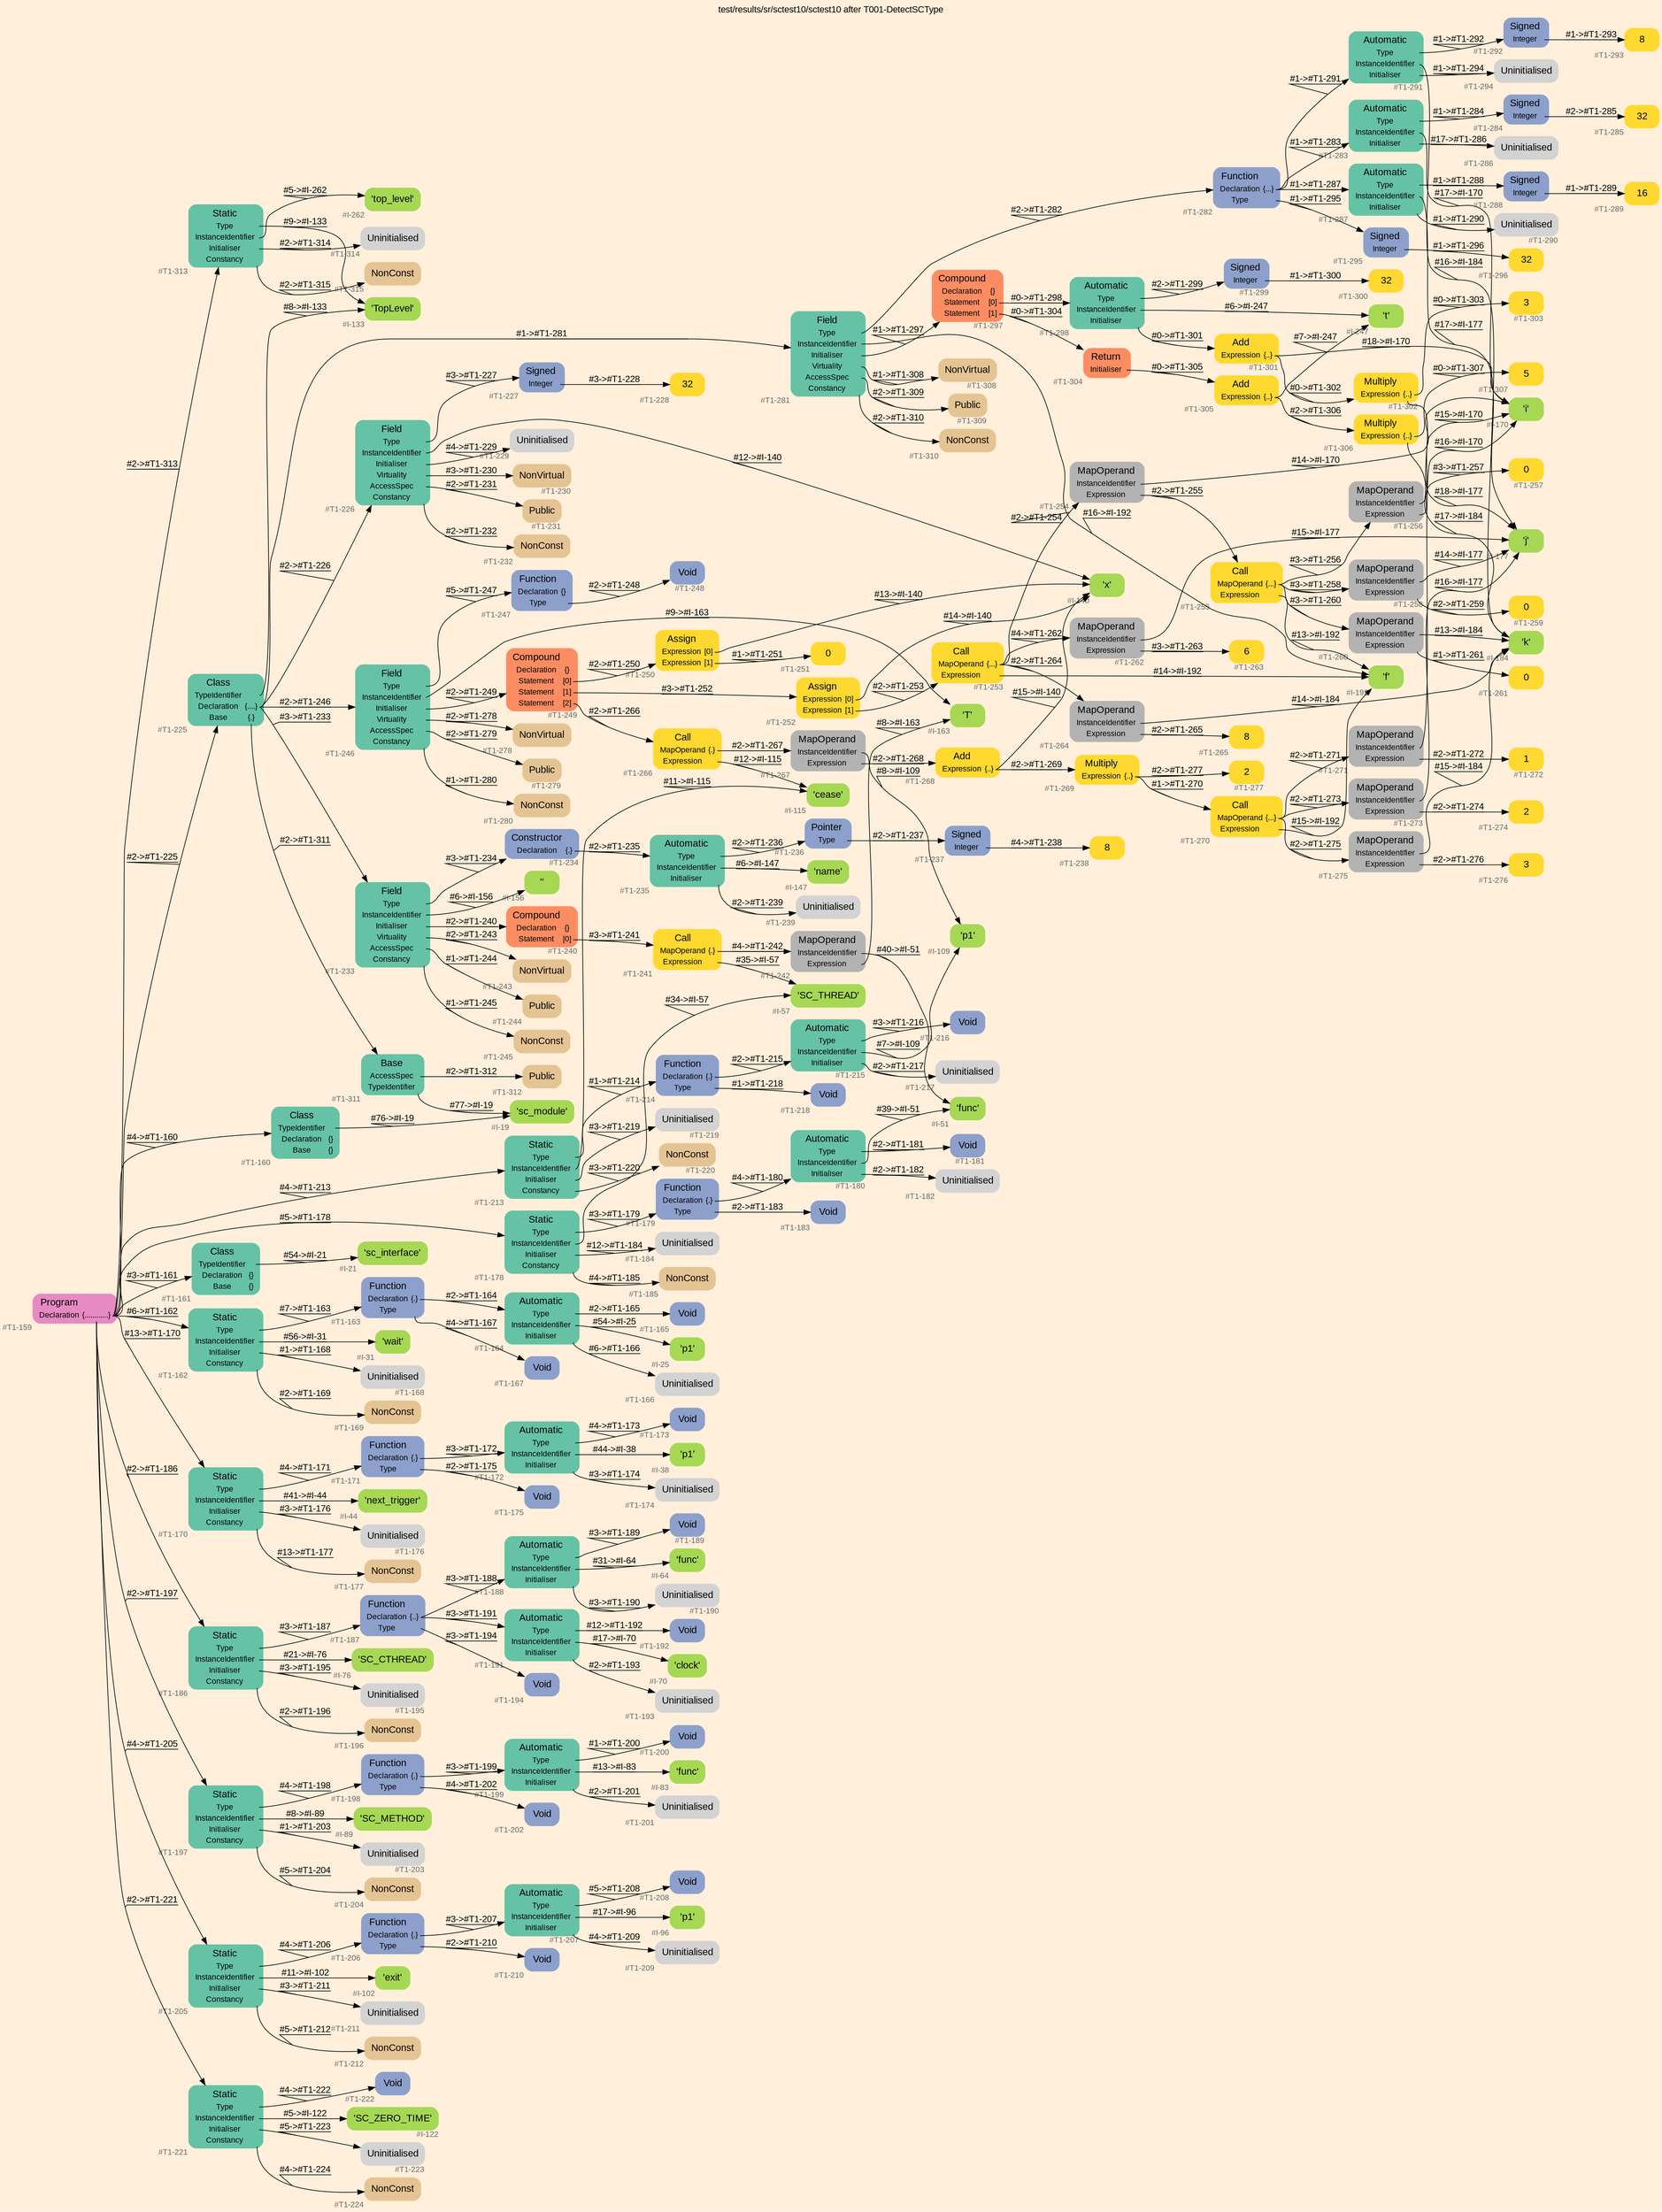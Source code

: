 digraph "test/results/sr/sctest10/sctest10 after T001-DetectSCType" {
label = "test/results/sr/sctest10/sctest10 after T001-DetectSCType"
labelloc = t
graph [
    rankdir = "LR"
    ranksep = 0.3
    bgcolor = antiquewhite1
    color = black
    fontcolor = black
    fontname = "Arial"
];
node [
    fontname = "Arial"
];
edge [
    fontname = "Arial"
];

// -------------------- node figure --------------------
// -------- block #T1-159 ----------
"#T1-159" [
    fillcolor = "/set28/4"
    xlabel = "#T1-159"
    fontsize = "12"
    fontcolor = grey40
    shape = "plaintext"
    label = <<TABLE BORDER="0" CELLBORDER="0" CELLSPACING="0">
     <TR><TD><FONT COLOR="black" POINT-SIZE="15">Program</FONT></TD></TR>
     <TR><TD><FONT COLOR="black" POINT-SIZE="12">Declaration</FONT></TD><TD PORT="port0"><FONT COLOR="black" POINT-SIZE="12">{............}</FONT></TD></TR>
    </TABLE>>
    style = "rounded,filled"
];

// -------- block #T1-160 ----------
"#T1-160" [
    fillcolor = "/set28/1"
    xlabel = "#T1-160"
    fontsize = "12"
    fontcolor = grey40
    shape = "plaintext"
    label = <<TABLE BORDER="0" CELLBORDER="0" CELLSPACING="0">
     <TR><TD><FONT COLOR="black" POINT-SIZE="15">Class</FONT></TD></TR>
     <TR><TD><FONT COLOR="black" POINT-SIZE="12">TypeIdentifier</FONT></TD><TD PORT="port0"></TD></TR>
     <TR><TD><FONT COLOR="black" POINT-SIZE="12">Declaration</FONT></TD><TD PORT="port1"><FONT COLOR="black" POINT-SIZE="12">{}</FONT></TD></TR>
     <TR><TD><FONT COLOR="black" POINT-SIZE="12">Base</FONT></TD><TD PORT="port2"><FONT COLOR="black" POINT-SIZE="12">{}</FONT></TD></TR>
    </TABLE>>
    style = "rounded,filled"
];

// -------- block #I-19 ----------
"#I-19" [
    fillcolor = "/set28/5"
    xlabel = "#I-19"
    fontsize = "12"
    fontcolor = grey40
    shape = "plaintext"
    label = <<TABLE BORDER="0" CELLBORDER="0" CELLSPACING="0">
     <TR><TD><FONT COLOR="black" POINT-SIZE="15">'sc_module'</FONT></TD></TR>
    </TABLE>>
    style = "rounded,filled"
];

// -------- block #T1-161 ----------
"#T1-161" [
    fillcolor = "/set28/1"
    xlabel = "#T1-161"
    fontsize = "12"
    fontcolor = grey40
    shape = "plaintext"
    label = <<TABLE BORDER="0" CELLBORDER="0" CELLSPACING="0">
     <TR><TD><FONT COLOR="black" POINT-SIZE="15">Class</FONT></TD></TR>
     <TR><TD><FONT COLOR="black" POINT-SIZE="12">TypeIdentifier</FONT></TD><TD PORT="port0"></TD></TR>
     <TR><TD><FONT COLOR="black" POINT-SIZE="12">Declaration</FONT></TD><TD PORT="port1"><FONT COLOR="black" POINT-SIZE="12">{}</FONT></TD></TR>
     <TR><TD><FONT COLOR="black" POINT-SIZE="12">Base</FONT></TD><TD PORT="port2"><FONT COLOR="black" POINT-SIZE="12">{}</FONT></TD></TR>
    </TABLE>>
    style = "rounded,filled"
];

// -------- block #I-21 ----------
"#I-21" [
    fillcolor = "/set28/5"
    xlabel = "#I-21"
    fontsize = "12"
    fontcolor = grey40
    shape = "plaintext"
    label = <<TABLE BORDER="0" CELLBORDER="0" CELLSPACING="0">
     <TR><TD><FONT COLOR="black" POINT-SIZE="15">'sc_interface'</FONT></TD></TR>
    </TABLE>>
    style = "rounded,filled"
];

// -------- block #T1-162 ----------
"#T1-162" [
    fillcolor = "/set28/1"
    xlabel = "#T1-162"
    fontsize = "12"
    fontcolor = grey40
    shape = "plaintext"
    label = <<TABLE BORDER="0" CELLBORDER="0" CELLSPACING="0">
     <TR><TD><FONT COLOR="black" POINT-SIZE="15">Static</FONT></TD></TR>
     <TR><TD><FONT COLOR="black" POINT-SIZE="12">Type</FONT></TD><TD PORT="port0"></TD></TR>
     <TR><TD><FONT COLOR="black" POINT-SIZE="12">InstanceIdentifier</FONT></TD><TD PORT="port1"></TD></TR>
     <TR><TD><FONT COLOR="black" POINT-SIZE="12">Initialiser</FONT></TD><TD PORT="port2"></TD></TR>
     <TR><TD><FONT COLOR="black" POINT-SIZE="12">Constancy</FONT></TD><TD PORT="port3"></TD></TR>
    </TABLE>>
    style = "rounded,filled"
];

// -------- block #T1-163 ----------
"#T1-163" [
    fillcolor = "/set28/3"
    xlabel = "#T1-163"
    fontsize = "12"
    fontcolor = grey40
    shape = "plaintext"
    label = <<TABLE BORDER="0" CELLBORDER="0" CELLSPACING="0">
     <TR><TD><FONT COLOR="black" POINT-SIZE="15">Function</FONT></TD></TR>
     <TR><TD><FONT COLOR="black" POINT-SIZE="12">Declaration</FONT></TD><TD PORT="port0"><FONT COLOR="black" POINT-SIZE="12">{.}</FONT></TD></TR>
     <TR><TD><FONT COLOR="black" POINT-SIZE="12">Type</FONT></TD><TD PORT="port1"></TD></TR>
    </TABLE>>
    style = "rounded,filled"
];

// -------- block #T1-164 ----------
"#T1-164" [
    fillcolor = "/set28/1"
    xlabel = "#T1-164"
    fontsize = "12"
    fontcolor = grey40
    shape = "plaintext"
    label = <<TABLE BORDER="0" CELLBORDER="0" CELLSPACING="0">
     <TR><TD><FONT COLOR="black" POINT-SIZE="15">Automatic</FONT></TD></TR>
     <TR><TD><FONT COLOR="black" POINT-SIZE="12">Type</FONT></TD><TD PORT="port0"></TD></TR>
     <TR><TD><FONT COLOR="black" POINT-SIZE="12">InstanceIdentifier</FONT></TD><TD PORT="port1"></TD></TR>
     <TR><TD><FONT COLOR="black" POINT-SIZE="12">Initialiser</FONT></TD><TD PORT="port2"></TD></TR>
    </TABLE>>
    style = "rounded,filled"
];

// -------- block #T1-165 ----------
"#T1-165" [
    fillcolor = "/set28/3"
    xlabel = "#T1-165"
    fontsize = "12"
    fontcolor = grey40
    shape = "plaintext"
    label = <<TABLE BORDER="0" CELLBORDER="0" CELLSPACING="0">
     <TR><TD><FONT COLOR="black" POINT-SIZE="15">Void</FONT></TD></TR>
    </TABLE>>
    style = "rounded,filled"
];

// -------- block #I-25 ----------
"#I-25" [
    fillcolor = "/set28/5"
    xlabel = "#I-25"
    fontsize = "12"
    fontcolor = grey40
    shape = "plaintext"
    label = <<TABLE BORDER="0" CELLBORDER="0" CELLSPACING="0">
     <TR><TD><FONT COLOR="black" POINT-SIZE="15">'p1'</FONT></TD></TR>
    </TABLE>>
    style = "rounded,filled"
];

// -------- block #T1-166 ----------
"#T1-166" [
    xlabel = "#T1-166"
    fontsize = "12"
    fontcolor = grey40
    shape = "plaintext"
    label = <<TABLE BORDER="0" CELLBORDER="0" CELLSPACING="0">
     <TR><TD><FONT COLOR="black" POINT-SIZE="15">Uninitialised</FONT></TD></TR>
    </TABLE>>
    style = "rounded,filled"
];

// -------- block #T1-167 ----------
"#T1-167" [
    fillcolor = "/set28/3"
    xlabel = "#T1-167"
    fontsize = "12"
    fontcolor = grey40
    shape = "plaintext"
    label = <<TABLE BORDER="0" CELLBORDER="0" CELLSPACING="0">
     <TR><TD><FONT COLOR="black" POINT-SIZE="15">Void</FONT></TD></TR>
    </TABLE>>
    style = "rounded,filled"
];

// -------- block #I-31 ----------
"#I-31" [
    fillcolor = "/set28/5"
    xlabel = "#I-31"
    fontsize = "12"
    fontcolor = grey40
    shape = "plaintext"
    label = <<TABLE BORDER="0" CELLBORDER="0" CELLSPACING="0">
     <TR><TD><FONT COLOR="black" POINT-SIZE="15">'wait'</FONT></TD></TR>
    </TABLE>>
    style = "rounded,filled"
];

// -------- block #T1-168 ----------
"#T1-168" [
    xlabel = "#T1-168"
    fontsize = "12"
    fontcolor = grey40
    shape = "plaintext"
    label = <<TABLE BORDER="0" CELLBORDER="0" CELLSPACING="0">
     <TR><TD><FONT COLOR="black" POINT-SIZE="15">Uninitialised</FONT></TD></TR>
    </TABLE>>
    style = "rounded,filled"
];

// -------- block #T1-169 ----------
"#T1-169" [
    fillcolor = "/set28/7"
    xlabel = "#T1-169"
    fontsize = "12"
    fontcolor = grey40
    shape = "plaintext"
    label = <<TABLE BORDER="0" CELLBORDER="0" CELLSPACING="0">
     <TR><TD><FONT COLOR="black" POINT-SIZE="15">NonConst</FONT></TD></TR>
    </TABLE>>
    style = "rounded,filled"
];

// -------- block #T1-170 ----------
"#T1-170" [
    fillcolor = "/set28/1"
    xlabel = "#T1-170"
    fontsize = "12"
    fontcolor = grey40
    shape = "plaintext"
    label = <<TABLE BORDER="0" CELLBORDER="0" CELLSPACING="0">
     <TR><TD><FONT COLOR="black" POINT-SIZE="15">Static</FONT></TD></TR>
     <TR><TD><FONT COLOR="black" POINT-SIZE="12">Type</FONT></TD><TD PORT="port0"></TD></TR>
     <TR><TD><FONT COLOR="black" POINT-SIZE="12">InstanceIdentifier</FONT></TD><TD PORT="port1"></TD></TR>
     <TR><TD><FONT COLOR="black" POINT-SIZE="12">Initialiser</FONT></TD><TD PORT="port2"></TD></TR>
     <TR><TD><FONT COLOR="black" POINT-SIZE="12">Constancy</FONT></TD><TD PORT="port3"></TD></TR>
    </TABLE>>
    style = "rounded,filled"
];

// -------- block #T1-171 ----------
"#T1-171" [
    fillcolor = "/set28/3"
    xlabel = "#T1-171"
    fontsize = "12"
    fontcolor = grey40
    shape = "plaintext"
    label = <<TABLE BORDER="0" CELLBORDER="0" CELLSPACING="0">
     <TR><TD><FONT COLOR="black" POINT-SIZE="15">Function</FONT></TD></TR>
     <TR><TD><FONT COLOR="black" POINT-SIZE="12">Declaration</FONT></TD><TD PORT="port0"><FONT COLOR="black" POINT-SIZE="12">{.}</FONT></TD></TR>
     <TR><TD><FONT COLOR="black" POINT-SIZE="12">Type</FONT></TD><TD PORT="port1"></TD></TR>
    </TABLE>>
    style = "rounded,filled"
];

// -------- block #T1-172 ----------
"#T1-172" [
    fillcolor = "/set28/1"
    xlabel = "#T1-172"
    fontsize = "12"
    fontcolor = grey40
    shape = "plaintext"
    label = <<TABLE BORDER="0" CELLBORDER="0" CELLSPACING="0">
     <TR><TD><FONT COLOR="black" POINT-SIZE="15">Automatic</FONT></TD></TR>
     <TR><TD><FONT COLOR="black" POINT-SIZE="12">Type</FONT></TD><TD PORT="port0"></TD></TR>
     <TR><TD><FONT COLOR="black" POINT-SIZE="12">InstanceIdentifier</FONT></TD><TD PORT="port1"></TD></TR>
     <TR><TD><FONT COLOR="black" POINT-SIZE="12">Initialiser</FONT></TD><TD PORT="port2"></TD></TR>
    </TABLE>>
    style = "rounded,filled"
];

// -------- block #T1-173 ----------
"#T1-173" [
    fillcolor = "/set28/3"
    xlabel = "#T1-173"
    fontsize = "12"
    fontcolor = grey40
    shape = "plaintext"
    label = <<TABLE BORDER="0" CELLBORDER="0" CELLSPACING="0">
     <TR><TD><FONT COLOR="black" POINT-SIZE="15">Void</FONT></TD></TR>
    </TABLE>>
    style = "rounded,filled"
];

// -------- block #I-38 ----------
"#I-38" [
    fillcolor = "/set28/5"
    xlabel = "#I-38"
    fontsize = "12"
    fontcolor = grey40
    shape = "plaintext"
    label = <<TABLE BORDER="0" CELLBORDER="0" CELLSPACING="0">
     <TR><TD><FONT COLOR="black" POINT-SIZE="15">'p1'</FONT></TD></TR>
    </TABLE>>
    style = "rounded,filled"
];

// -------- block #T1-174 ----------
"#T1-174" [
    xlabel = "#T1-174"
    fontsize = "12"
    fontcolor = grey40
    shape = "plaintext"
    label = <<TABLE BORDER="0" CELLBORDER="0" CELLSPACING="0">
     <TR><TD><FONT COLOR="black" POINT-SIZE="15">Uninitialised</FONT></TD></TR>
    </TABLE>>
    style = "rounded,filled"
];

// -------- block #T1-175 ----------
"#T1-175" [
    fillcolor = "/set28/3"
    xlabel = "#T1-175"
    fontsize = "12"
    fontcolor = grey40
    shape = "plaintext"
    label = <<TABLE BORDER="0" CELLBORDER="0" CELLSPACING="0">
     <TR><TD><FONT COLOR="black" POINT-SIZE="15">Void</FONT></TD></TR>
    </TABLE>>
    style = "rounded,filled"
];

// -------- block #I-44 ----------
"#I-44" [
    fillcolor = "/set28/5"
    xlabel = "#I-44"
    fontsize = "12"
    fontcolor = grey40
    shape = "plaintext"
    label = <<TABLE BORDER="0" CELLBORDER="0" CELLSPACING="0">
     <TR><TD><FONT COLOR="black" POINT-SIZE="15">'next_trigger'</FONT></TD></TR>
    </TABLE>>
    style = "rounded,filled"
];

// -------- block #T1-176 ----------
"#T1-176" [
    xlabel = "#T1-176"
    fontsize = "12"
    fontcolor = grey40
    shape = "plaintext"
    label = <<TABLE BORDER="0" CELLBORDER="0" CELLSPACING="0">
     <TR><TD><FONT COLOR="black" POINT-SIZE="15">Uninitialised</FONT></TD></TR>
    </TABLE>>
    style = "rounded,filled"
];

// -------- block #T1-177 ----------
"#T1-177" [
    fillcolor = "/set28/7"
    xlabel = "#T1-177"
    fontsize = "12"
    fontcolor = grey40
    shape = "plaintext"
    label = <<TABLE BORDER="0" CELLBORDER="0" CELLSPACING="0">
     <TR><TD><FONT COLOR="black" POINT-SIZE="15">NonConst</FONT></TD></TR>
    </TABLE>>
    style = "rounded,filled"
];

// -------- block #T1-178 ----------
"#T1-178" [
    fillcolor = "/set28/1"
    xlabel = "#T1-178"
    fontsize = "12"
    fontcolor = grey40
    shape = "plaintext"
    label = <<TABLE BORDER="0" CELLBORDER="0" CELLSPACING="0">
     <TR><TD><FONT COLOR="black" POINT-SIZE="15">Static</FONT></TD></TR>
     <TR><TD><FONT COLOR="black" POINT-SIZE="12">Type</FONT></TD><TD PORT="port0"></TD></TR>
     <TR><TD><FONT COLOR="black" POINT-SIZE="12">InstanceIdentifier</FONT></TD><TD PORT="port1"></TD></TR>
     <TR><TD><FONT COLOR="black" POINT-SIZE="12">Initialiser</FONT></TD><TD PORT="port2"></TD></TR>
     <TR><TD><FONT COLOR="black" POINT-SIZE="12">Constancy</FONT></TD><TD PORT="port3"></TD></TR>
    </TABLE>>
    style = "rounded,filled"
];

// -------- block #T1-179 ----------
"#T1-179" [
    fillcolor = "/set28/3"
    xlabel = "#T1-179"
    fontsize = "12"
    fontcolor = grey40
    shape = "plaintext"
    label = <<TABLE BORDER="0" CELLBORDER="0" CELLSPACING="0">
     <TR><TD><FONT COLOR="black" POINT-SIZE="15">Function</FONT></TD></TR>
     <TR><TD><FONT COLOR="black" POINT-SIZE="12">Declaration</FONT></TD><TD PORT="port0"><FONT COLOR="black" POINT-SIZE="12">{.}</FONT></TD></TR>
     <TR><TD><FONT COLOR="black" POINT-SIZE="12">Type</FONT></TD><TD PORT="port1"></TD></TR>
    </TABLE>>
    style = "rounded,filled"
];

// -------- block #T1-180 ----------
"#T1-180" [
    fillcolor = "/set28/1"
    xlabel = "#T1-180"
    fontsize = "12"
    fontcolor = grey40
    shape = "plaintext"
    label = <<TABLE BORDER="0" CELLBORDER="0" CELLSPACING="0">
     <TR><TD><FONT COLOR="black" POINT-SIZE="15">Automatic</FONT></TD></TR>
     <TR><TD><FONT COLOR="black" POINT-SIZE="12">Type</FONT></TD><TD PORT="port0"></TD></TR>
     <TR><TD><FONT COLOR="black" POINT-SIZE="12">InstanceIdentifier</FONT></TD><TD PORT="port1"></TD></TR>
     <TR><TD><FONT COLOR="black" POINT-SIZE="12">Initialiser</FONT></TD><TD PORT="port2"></TD></TR>
    </TABLE>>
    style = "rounded,filled"
];

// -------- block #T1-181 ----------
"#T1-181" [
    fillcolor = "/set28/3"
    xlabel = "#T1-181"
    fontsize = "12"
    fontcolor = grey40
    shape = "plaintext"
    label = <<TABLE BORDER="0" CELLBORDER="0" CELLSPACING="0">
     <TR><TD><FONT COLOR="black" POINT-SIZE="15">Void</FONT></TD></TR>
    </TABLE>>
    style = "rounded,filled"
];

// -------- block #I-51 ----------
"#I-51" [
    fillcolor = "/set28/5"
    xlabel = "#I-51"
    fontsize = "12"
    fontcolor = grey40
    shape = "plaintext"
    label = <<TABLE BORDER="0" CELLBORDER="0" CELLSPACING="0">
     <TR><TD><FONT COLOR="black" POINT-SIZE="15">'func'</FONT></TD></TR>
    </TABLE>>
    style = "rounded,filled"
];

// -------- block #T1-182 ----------
"#T1-182" [
    xlabel = "#T1-182"
    fontsize = "12"
    fontcolor = grey40
    shape = "plaintext"
    label = <<TABLE BORDER="0" CELLBORDER="0" CELLSPACING="0">
     <TR><TD><FONT COLOR="black" POINT-SIZE="15">Uninitialised</FONT></TD></TR>
    </TABLE>>
    style = "rounded,filled"
];

// -------- block #T1-183 ----------
"#T1-183" [
    fillcolor = "/set28/3"
    xlabel = "#T1-183"
    fontsize = "12"
    fontcolor = grey40
    shape = "plaintext"
    label = <<TABLE BORDER="0" CELLBORDER="0" CELLSPACING="0">
     <TR><TD><FONT COLOR="black" POINT-SIZE="15">Void</FONT></TD></TR>
    </TABLE>>
    style = "rounded,filled"
];

// -------- block #I-57 ----------
"#I-57" [
    fillcolor = "/set28/5"
    xlabel = "#I-57"
    fontsize = "12"
    fontcolor = grey40
    shape = "plaintext"
    label = <<TABLE BORDER="0" CELLBORDER="0" CELLSPACING="0">
     <TR><TD><FONT COLOR="black" POINT-SIZE="15">'SC_THREAD'</FONT></TD></TR>
    </TABLE>>
    style = "rounded,filled"
];

// -------- block #T1-184 ----------
"#T1-184" [
    xlabel = "#T1-184"
    fontsize = "12"
    fontcolor = grey40
    shape = "plaintext"
    label = <<TABLE BORDER="0" CELLBORDER="0" CELLSPACING="0">
     <TR><TD><FONT COLOR="black" POINT-SIZE="15">Uninitialised</FONT></TD></TR>
    </TABLE>>
    style = "rounded,filled"
];

// -------- block #T1-185 ----------
"#T1-185" [
    fillcolor = "/set28/7"
    xlabel = "#T1-185"
    fontsize = "12"
    fontcolor = grey40
    shape = "plaintext"
    label = <<TABLE BORDER="0" CELLBORDER="0" CELLSPACING="0">
     <TR><TD><FONT COLOR="black" POINT-SIZE="15">NonConst</FONT></TD></TR>
    </TABLE>>
    style = "rounded,filled"
];

// -------- block #T1-186 ----------
"#T1-186" [
    fillcolor = "/set28/1"
    xlabel = "#T1-186"
    fontsize = "12"
    fontcolor = grey40
    shape = "plaintext"
    label = <<TABLE BORDER="0" CELLBORDER="0" CELLSPACING="0">
     <TR><TD><FONT COLOR="black" POINT-SIZE="15">Static</FONT></TD></TR>
     <TR><TD><FONT COLOR="black" POINT-SIZE="12">Type</FONT></TD><TD PORT="port0"></TD></TR>
     <TR><TD><FONT COLOR="black" POINT-SIZE="12">InstanceIdentifier</FONT></TD><TD PORT="port1"></TD></TR>
     <TR><TD><FONT COLOR="black" POINT-SIZE="12">Initialiser</FONT></TD><TD PORT="port2"></TD></TR>
     <TR><TD><FONT COLOR="black" POINT-SIZE="12">Constancy</FONT></TD><TD PORT="port3"></TD></TR>
    </TABLE>>
    style = "rounded,filled"
];

// -------- block #T1-187 ----------
"#T1-187" [
    fillcolor = "/set28/3"
    xlabel = "#T1-187"
    fontsize = "12"
    fontcolor = grey40
    shape = "plaintext"
    label = <<TABLE BORDER="0" CELLBORDER="0" CELLSPACING="0">
     <TR><TD><FONT COLOR="black" POINT-SIZE="15">Function</FONT></TD></TR>
     <TR><TD><FONT COLOR="black" POINT-SIZE="12">Declaration</FONT></TD><TD PORT="port0"><FONT COLOR="black" POINT-SIZE="12">{..}</FONT></TD></TR>
     <TR><TD><FONT COLOR="black" POINT-SIZE="12">Type</FONT></TD><TD PORT="port1"></TD></TR>
    </TABLE>>
    style = "rounded,filled"
];

// -------- block #T1-188 ----------
"#T1-188" [
    fillcolor = "/set28/1"
    xlabel = "#T1-188"
    fontsize = "12"
    fontcolor = grey40
    shape = "plaintext"
    label = <<TABLE BORDER="0" CELLBORDER="0" CELLSPACING="0">
     <TR><TD><FONT COLOR="black" POINT-SIZE="15">Automatic</FONT></TD></TR>
     <TR><TD><FONT COLOR="black" POINT-SIZE="12">Type</FONT></TD><TD PORT="port0"></TD></TR>
     <TR><TD><FONT COLOR="black" POINT-SIZE="12">InstanceIdentifier</FONT></TD><TD PORT="port1"></TD></TR>
     <TR><TD><FONT COLOR="black" POINT-SIZE="12">Initialiser</FONT></TD><TD PORT="port2"></TD></TR>
    </TABLE>>
    style = "rounded,filled"
];

// -------- block #T1-189 ----------
"#T1-189" [
    fillcolor = "/set28/3"
    xlabel = "#T1-189"
    fontsize = "12"
    fontcolor = grey40
    shape = "plaintext"
    label = <<TABLE BORDER="0" CELLBORDER="0" CELLSPACING="0">
     <TR><TD><FONT COLOR="black" POINT-SIZE="15">Void</FONT></TD></TR>
    </TABLE>>
    style = "rounded,filled"
];

// -------- block #I-64 ----------
"#I-64" [
    fillcolor = "/set28/5"
    xlabel = "#I-64"
    fontsize = "12"
    fontcolor = grey40
    shape = "plaintext"
    label = <<TABLE BORDER="0" CELLBORDER="0" CELLSPACING="0">
     <TR><TD><FONT COLOR="black" POINT-SIZE="15">'func'</FONT></TD></TR>
    </TABLE>>
    style = "rounded,filled"
];

// -------- block #T1-190 ----------
"#T1-190" [
    xlabel = "#T1-190"
    fontsize = "12"
    fontcolor = grey40
    shape = "plaintext"
    label = <<TABLE BORDER="0" CELLBORDER="0" CELLSPACING="0">
     <TR><TD><FONT COLOR="black" POINT-SIZE="15">Uninitialised</FONT></TD></TR>
    </TABLE>>
    style = "rounded,filled"
];

// -------- block #T1-191 ----------
"#T1-191" [
    fillcolor = "/set28/1"
    xlabel = "#T1-191"
    fontsize = "12"
    fontcolor = grey40
    shape = "plaintext"
    label = <<TABLE BORDER="0" CELLBORDER="0" CELLSPACING="0">
     <TR><TD><FONT COLOR="black" POINT-SIZE="15">Automatic</FONT></TD></TR>
     <TR><TD><FONT COLOR="black" POINT-SIZE="12">Type</FONT></TD><TD PORT="port0"></TD></TR>
     <TR><TD><FONT COLOR="black" POINT-SIZE="12">InstanceIdentifier</FONT></TD><TD PORT="port1"></TD></TR>
     <TR><TD><FONT COLOR="black" POINT-SIZE="12">Initialiser</FONT></TD><TD PORT="port2"></TD></TR>
    </TABLE>>
    style = "rounded,filled"
];

// -------- block #T1-192 ----------
"#T1-192" [
    fillcolor = "/set28/3"
    xlabel = "#T1-192"
    fontsize = "12"
    fontcolor = grey40
    shape = "plaintext"
    label = <<TABLE BORDER="0" CELLBORDER="0" CELLSPACING="0">
     <TR><TD><FONT COLOR="black" POINT-SIZE="15">Void</FONT></TD></TR>
    </TABLE>>
    style = "rounded,filled"
];

// -------- block #I-70 ----------
"#I-70" [
    fillcolor = "/set28/5"
    xlabel = "#I-70"
    fontsize = "12"
    fontcolor = grey40
    shape = "plaintext"
    label = <<TABLE BORDER="0" CELLBORDER="0" CELLSPACING="0">
     <TR><TD><FONT COLOR="black" POINT-SIZE="15">'clock'</FONT></TD></TR>
    </TABLE>>
    style = "rounded,filled"
];

// -------- block #T1-193 ----------
"#T1-193" [
    xlabel = "#T1-193"
    fontsize = "12"
    fontcolor = grey40
    shape = "plaintext"
    label = <<TABLE BORDER="0" CELLBORDER="0" CELLSPACING="0">
     <TR><TD><FONT COLOR="black" POINT-SIZE="15">Uninitialised</FONT></TD></TR>
    </TABLE>>
    style = "rounded,filled"
];

// -------- block #T1-194 ----------
"#T1-194" [
    fillcolor = "/set28/3"
    xlabel = "#T1-194"
    fontsize = "12"
    fontcolor = grey40
    shape = "plaintext"
    label = <<TABLE BORDER="0" CELLBORDER="0" CELLSPACING="0">
     <TR><TD><FONT COLOR="black" POINT-SIZE="15">Void</FONT></TD></TR>
    </TABLE>>
    style = "rounded,filled"
];

// -------- block #I-76 ----------
"#I-76" [
    fillcolor = "/set28/5"
    xlabel = "#I-76"
    fontsize = "12"
    fontcolor = grey40
    shape = "plaintext"
    label = <<TABLE BORDER="0" CELLBORDER="0" CELLSPACING="0">
     <TR><TD><FONT COLOR="black" POINT-SIZE="15">'SC_CTHREAD'</FONT></TD></TR>
    </TABLE>>
    style = "rounded,filled"
];

// -------- block #T1-195 ----------
"#T1-195" [
    xlabel = "#T1-195"
    fontsize = "12"
    fontcolor = grey40
    shape = "plaintext"
    label = <<TABLE BORDER="0" CELLBORDER="0" CELLSPACING="0">
     <TR><TD><FONT COLOR="black" POINT-SIZE="15">Uninitialised</FONT></TD></TR>
    </TABLE>>
    style = "rounded,filled"
];

// -------- block #T1-196 ----------
"#T1-196" [
    fillcolor = "/set28/7"
    xlabel = "#T1-196"
    fontsize = "12"
    fontcolor = grey40
    shape = "plaintext"
    label = <<TABLE BORDER="0" CELLBORDER="0" CELLSPACING="0">
     <TR><TD><FONT COLOR="black" POINT-SIZE="15">NonConst</FONT></TD></TR>
    </TABLE>>
    style = "rounded,filled"
];

// -------- block #T1-197 ----------
"#T1-197" [
    fillcolor = "/set28/1"
    xlabel = "#T1-197"
    fontsize = "12"
    fontcolor = grey40
    shape = "plaintext"
    label = <<TABLE BORDER="0" CELLBORDER="0" CELLSPACING="0">
     <TR><TD><FONT COLOR="black" POINT-SIZE="15">Static</FONT></TD></TR>
     <TR><TD><FONT COLOR="black" POINT-SIZE="12">Type</FONT></TD><TD PORT="port0"></TD></TR>
     <TR><TD><FONT COLOR="black" POINT-SIZE="12">InstanceIdentifier</FONT></TD><TD PORT="port1"></TD></TR>
     <TR><TD><FONT COLOR="black" POINT-SIZE="12">Initialiser</FONT></TD><TD PORT="port2"></TD></TR>
     <TR><TD><FONT COLOR="black" POINT-SIZE="12">Constancy</FONT></TD><TD PORT="port3"></TD></TR>
    </TABLE>>
    style = "rounded,filled"
];

// -------- block #T1-198 ----------
"#T1-198" [
    fillcolor = "/set28/3"
    xlabel = "#T1-198"
    fontsize = "12"
    fontcolor = grey40
    shape = "plaintext"
    label = <<TABLE BORDER="0" CELLBORDER="0" CELLSPACING="0">
     <TR><TD><FONT COLOR="black" POINT-SIZE="15">Function</FONT></TD></TR>
     <TR><TD><FONT COLOR="black" POINT-SIZE="12">Declaration</FONT></TD><TD PORT="port0"><FONT COLOR="black" POINT-SIZE="12">{.}</FONT></TD></TR>
     <TR><TD><FONT COLOR="black" POINT-SIZE="12">Type</FONT></TD><TD PORT="port1"></TD></TR>
    </TABLE>>
    style = "rounded,filled"
];

// -------- block #T1-199 ----------
"#T1-199" [
    fillcolor = "/set28/1"
    xlabel = "#T1-199"
    fontsize = "12"
    fontcolor = grey40
    shape = "plaintext"
    label = <<TABLE BORDER="0" CELLBORDER="0" CELLSPACING="0">
     <TR><TD><FONT COLOR="black" POINT-SIZE="15">Automatic</FONT></TD></TR>
     <TR><TD><FONT COLOR="black" POINT-SIZE="12">Type</FONT></TD><TD PORT="port0"></TD></TR>
     <TR><TD><FONT COLOR="black" POINT-SIZE="12">InstanceIdentifier</FONT></TD><TD PORT="port1"></TD></TR>
     <TR><TD><FONT COLOR="black" POINT-SIZE="12">Initialiser</FONT></TD><TD PORT="port2"></TD></TR>
    </TABLE>>
    style = "rounded,filled"
];

// -------- block #T1-200 ----------
"#T1-200" [
    fillcolor = "/set28/3"
    xlabel = "#T1-200"
    fontsize = "12"
    fontcolor = grey40
    shape = "plaintext"
    label = <<TABLE BORDER="0" CELLBORDER="0" CELLSPACING="0">
     <TR><TD><FONT COLOR="black" POINT-SIZE="15">Void</FONT></TD></TR>
    </TABLE>>
    style = "rounded,filled"
];

// -------- block #I-83 ----------
"#I-83" [
    fillcolor = "/set28/5"
    xlabel = "#I-83"
    fontsize = "12"
    fontcolor = grey40
    shape = "plaintext"
    label = <<TABLE BORDER="0" CELLBORDER="0" CELLSPACING="0">
     <TR><TD><FONT COLOR="black" POINT-SIZE="15">'func'</FONT></TD></TR>
    </TABLE>>
    style = "rounded,filled"
];

// -------- block #T1-201 ----------
"#T1-201" [
    xlabel = "#T1-201"
    fontsize = "12"
    fontcolor = grey40
    shape = "plaintext"
    label = <<TABLE BORDER="0" CELLBORDER="0" CELLSPACING="0">
     <TR><TD><FONT COLOR="black" POINT-SIZE="15">Uninitialised</FONT></TD></TR>
    </TABLE>>
    style = "rounded,filled"
];

// -------- block #T1-202 ----------
"#T1-202" [
    fillcolor = "/set28/3"
    xlabel = "#T1-202"
    fontsize = "12"
    fontcolor = grey40
    shape = "plaintext"
    label = <<TABLE BORDER="0" CELLBORDER="0" CELLSPACING="0">
     <TR><TD><FONT COLOR="black" POINT-SIZE="15">Void</FONT></TD></TR>
    </TABLE>>
    style = "rounded,filled"
];

// -------- block #I-89 ----------
"#I-89" [
    fillcolor = "/set28/5"
    xlabel = "#I-89"
    fontsize = "12"
    fontcolor = grey40
    shape = "plaintext"
    label = <<TABLE BORDER="0" CELLBORDER="0" CELLSPACING="0">
     <TR><TD><FONT COLOR="black" POINT-SIZE="15">'SC_METHOD'</FONT></TD></TR>
    </TABLE>>
    style = "rounded,filled"
];

// -------- block #T1-203 ----------
"#T1-203" [
    xlabel = "#T1-203"
    fontsize = "12"
    fontcolor = grey40
    shape = "plaintext"
    label = <<TABLE BORDER="0" CELLBORDER="0" CELLSPACING="0">
     <TR><TD><FONT COLOR="black" POINT-SIZE="15">Uninitialised</FONT></TD></TR>
    </TABLE>>
    style = "rounded,filled"
];

// -------- block #T1-204 ----------
"#T1-204" [
    fillcolor = "/set28/7"
    xlabel = "#T1-204"
    fontsize = "12"
    fontcolor = grey40
    shape = "plaintext"
    label = <<TABLE BORDER="0" CELLBORDER="0" CELLSPACING="0">
     <TR><TD><FONT COLOR="black" POINT-SIZE="15">NonConst</FONT></TD></TR>
    </TABLE>>
    style = "rounded,filled"
];

// -------- block #T1-205 ----------
"#T1-205" [
    fillcolor = "/set28/1"
    xlabel = "#T1-205"
    fontsize = "12"
    fontcolor = grey40
    shape = "plaintext"
    label = <<TABLE BORDER="0" CELLBORDER="0" CELLSPACING="0">
     <TR><TD><FONT COLOR="black" POINT-SIZE="15">Static</FONT></TD></TR>
     <TR><TD><FONT COLOR="black" POINT-SIZE="12">Type</FONT></TD><TD PORT="port0"></TD></TR>
     <TR><TD><FONT COLOR="black" POINT-SIZE="12">InstanceIdentifier</FONT></TD><TD PORT="port1"></TD></TR>
     <TR><TD><FONT COLOR="black" POINT-SIZE="12">Initialiser</FONT></TD><TD PORT="port2"></TD></TR>
     <TR><TD><FONT COLOR="black" POINT-SIZE="12">Constancy</FONT></TD><TD PORT="port3"></TD></TR>
    </TABLE>>
    style = "rounded,filled"
];

// -------- block #T1-206 ----------
"#T1-206" [
    fillcolor = "/set28/3"
    xlabel = "#T1-206"
    fontsize = "12"
    fontcolor = grey40
    shape = "plaintext"
    label = <<TABLE BORDER="0" CELLBORDER="0" CELLSPACING="0">
     <TR><TD><FONT COLOR="black" POINT-SIZE="15">Function</FONT></TD></TR>
     <TR><TD><FONT COLOR="black" POINT-SIZE="12">Declaration</FONT></TD><TD PORT="port0"><FONT COLOR="black" POINT-SIZE="12">{.}</FONT></TD></TR>
     <TR><TD><FONT COLOR="black" POINT-SIZE="12">Type</FONT></TD><TD PORT="port1"></TD></TR>
    </TABLE>>
    style = "rounded,filled"
];

// -------- block #T1-207 ----------
"#T1-207" [
    fillcolor = "/set28/1"
    xlabel = "#T1-207"
    fontsize = "12"
    fontcolor = grey40
    shape = "plaintext"
    label = <<TABLE BORDER="0" CELLBORDER="0" CELLSPACING="0">
     <TR><TD><FONT COLOR="black" POINT-SIZE="15">Automatic</FONT></TD></TR>
     <TR><TD><FONT COLOR="black" POINT-SIZE="12">Type</FONT></TD><TD PORT="port0"></TD></TR>
     <TR><TD><FONT COLOR="black" POINT-SIZE="12">InstanceIdentifier</FONT></TD><TD PORT="port1"></TD></TR>
     <TR><TD><FONT COLOR="black" POINT-SIZE="12">Initialiser</FONT></TD><TD PORT="port2"></TD></TR>
    </TABLE>>
    style = "rounded,filled"
];

// -------- block #T1-208 ----------
"#T1-208" [
    fillcolor = "/set28/3"
    xlabel = "#T1-208"
    fontsize = "12"
    fontcolor = grey40
    shape = "plaintext"
    label = <<TABLE BORDER="0" CELLBORDER="0" CELLSPACING="0">
     <TR><TD><FONT COLOR="black" POINT-SIZE="15">Void</FONT></TD></TR>
    </TABLE>>
    style = "rounded,filled"
];

// -------- block #I-96 ----------
"#I-96" [
    fillcolor = "/set28/5"
    xlabel = "#I-96"
    fontsize = "12"
    fontcolor = grey40
    shape = "plaintext"
    label = <<TABLE BORDER="0" CELLBORDER="0" CELLSPACING="0">
     <TR><TD><FONT COLOR="black" POINT-SIZE="15">'p1'</FONT></TD></TR>
    </TABLE>>
    style = "rounded,filled"
];

// -------- block #T1-209 ----------
"#T1-209" [
    xlabel = "#T1-209"
    fontsize = "12"
    fontcolor = grey40
    shape = "plaintext"
    label = <<TABLE BORDER="0" CELLBORDER="0" CELLSPACING="0">
     <TR><TD><FONT COLOR="black" POINT-SIZE="15">Uninitialised</FONT></TD></TR>
    </TABLE>>
    style = "rounded,filled"
];

// -------- block #T1-210 ----------
"#T1-210" [
    fillcolor = "/set28/3"
    xlabel = "#T1-210"
    fontsize = "12"
    fontcolor = grey40
    shape = "plaintext"
    label = <<TABLE BORDER="0" CELLBORDER="0" CELLSPACING="0">
     <TR><TD><FONT COLOR="black" POINT-SIZE="15">Void</FONT></TD></TR>
    </TABLE>>
    style = "rounded,filled"
];

// -------- block #I-102 ----------
"#I-102" [
    fillcolor = "/set28/5"
    xlabel = "#I-102"
    fontsize = "12"
    fontcolor = grey40
    shape = "plaintext"
    label = <<TABLE BORDER="0" CELLBORDER="0" CELLSPACING="0">
     <TR><TD><FONT COLOR="black" POINT-SIZE="15">'exit'</FONT></TD></TR>
    </TABLE>>
    style = "rounded,filled"
];

// -------- block #T1-211 ----------
"#T1-211" [
    xlabel = "#T1-211"
    fontsize = "12"
    fontcolor = grey40
    shape = "plaintext"
    label = <<TABLE BORDER="0" CELLBORDER="0" CELLSPACING="0">
     <TR><TD><FONT COLOR="black" POINT-SIZE="15">Uninitialised</FONT></TD></TR>
    </TABLE>>
    style = "rounded,filled"
];

// -------- block #T1-212 ----------
"#T1-212" [
    fillcolor = "/set28/7"
    xlabel = "#T1-212"
    fontsize = "12"
    fontcolor = grey40
    shape = "plaintext"
    label = <<TABLE BORDER="0" CELLBORDER="0" CELLSPACING="0">
     <TR><TD><FONT COLOR="black" POINT-SIZE="15">NonConst</FONT></TD></TR>
    </TABLE>>
    style = "rounded,filled"
];

// -------- block #T1-213 ----------
"#T1-213" [
    fillcolor = "/set28/1"
    xlabel = "#T1-213"
    fontsize = "12"
    fontcolor = grey40
    shape = "plaintext"
    label = <<TABLE BORDER="0" CELLBORDER="0" CELLSPACING="0">
     <TR><TD><FONT COLOR="black" POINT-SIZE="15">Static</FONT></TD></TR>
     <TR><TD><FONT COLOR="black" POINT-SIZE="12">Type</FONT></TD><TD PORT="port0"></TD></TR>
     <TR><TD><FONT COLOR="black" POINT-SIZE="12">InstanceIdentifier</FONT></TD><TD PORT="port1"></TD></TR>
     <TR><TD><FONT COLOR="black" POINT-SIZE="12">Initialiser</FONT></TD><TD PORT="port2"></TD></TR>
     <TR><TD><FONT COLOR="black" POINT-SIZE="12">Constancy</FONT></TD><TD PORT="port3"></TD></TR>
    </TABLE>>
    style = "rounded,filled"
];

// -------- block #T1-214 ----------
"#T1-214" [
    fillcolor = "/set28/3"
    xlabel = "#T1-214"
    fontsize = "12"
    fontcolor = grey40
    shape = "plaintext"
    label = <<TABLE BORDER="0" CELLBORDER="0" CELLSPACING="0">
     <TR><TD><FONT COLOR="black" POINT-SIZE="15">Function</FONT></TD></TR>
     <TR><TD><FONT COLOR="black" POINT-SIZE="12">Declaration</FONT></TD><TD PORT="port0"><FONT COLOR="black" POINT-SIZE="12">{.}</FONT></TD></TR>
     <TR><TD><FONT COLOR="black" POINT-SIZE="12">Type</FONT></TD><TD PORT="port1"></TD></TR>
    </TABLE>>
    style = "rounded,filled"
];

// -------- block #T1-215 ----------
"#T1-215" [
    fillcolor = "/set28/1"
    xlabel = "#T1-215"
    fontsize = "12"
    fontcolor = grey40
    shape = "plaintext"
    label = <<TABLE BORDER="0" CELLBORDER="0" CELLSPACING="0">
     <TR><TD><FONT COLOR="black" POINT-SIZE="15">Automatic</FONT></TD></TR>
     <TR><TD><FONT COLOR="black" POINT-SIZE="12">Type</FONT></TD><TD PORT="port0"></TD></TR>
     <TR><TD><FONT COLOR="black" POINT-SIZE="12">InstanceIdentifier</FONT></TD><TD PORT="port1"></TD></TR>
     <TR><TD><FONT COLOR="black" POINT-SIZE="12">Initialiser</FONT></TD><TD PORT="port2"></TD></TR>
    </TABLE>>
    style = "rounded,filled"
];

// -------- block #T1-216 ----------
"#T1-216" [
    fillcolor = "/set28/3"
    xlabel = "#T1-216"
    fontsize = "12"
    fontcolor = grey40
    shape = "plaintext"
    label = <<TABLE BORDER="0" CELLBORDER="0" CELLSPACING="0">
     <TR><TD><FONT COLOR="black" POINT-SIZE="15">Void</FONT></TD></TR>
    </TABLE>>
    style = "rounded,filled"
];

// -------- block #I-109 ----------
"#I-109" [
    fillcolor = "/set28/5"
    xlabel = "#I-109"
    fontsize = "12"
    fontcolor = grey40
    shape = "plaintext"
    label = <<TABLE BORDER="0" CELLBORDER="0" CELLSPACING="0">
     <TR><TD><FONT COLOR="black" POINT-SIZE="15">'p1'</FONT></TD></TR>
    </TABLE>>
    style = "rounded,filled"
];

// -------- block #T1-217 ----------
"#T1-217" [
    xlabel = "#T1-217"
    fontsize = "12"
    fontcolor = grey40
    shape = "plaintext"
    label = <<TABLE BORDER="0" CELLBORDER="0" CELLSPACING="0">
     <TR><TD><FONT COLOR="black" POINT-SIZE="15">Uninitialised</FONT></TD></TR>
    </TABLE>>
    style = "rounded,filled"
];

// -------- block #T1-218 ----------
"#T1-218" [
    fillcolor = "/set28/3"
    xlabel = "#T1-218"
    fontsize = "12"
    fontcolor = grey40
    shape = "plaintext"
    label = <<TABLE BORDER="0" CELLBORDER="0" CELLSPACING="0">
     <TR><TD><FONT COLOR="black" POINT-SIZE="15">Void</FONT></TD></TR>
    </TABLE>>
    style = "rounded,filled"
];

// -------- block #I-115 ----------
"#I-115" [
    fillcolor = "/set28/5"
    xlabel = "#I-115"
    fontsize = "12"
    fontcolor = grey40
    shape = "plaintext"
    label = <<TABLE BORDER="0" CELLBORDER="0" CELLSPACING="0">
     <TR><TD><FONT COLOR="black" POINT-SIZE="15">'cease'</FONT></TD></TR>
    </TABLE>>
    style = "rounded,filled"
];

// -------- block #T1-219 ----------
"#T1-219" [
    xlabel = "#T1-219"
    fontsize = "12"
    fontcolor = grey40
    shape = "plaintext"
    label = <<TABLE BORDER="0" CELLBORDER="0" CELLSPACING="0">
     <TR><TD><FONT COLOR="black" POINT-SIZE="15">Uninitialised</FONT></TD></TR>
    </TABLE>>
    style = "rounded,filled"
];

// -------- block #T1-220 ----------
"#T1-220" [
    fillcolor = "/set28/7"
    xlabel = "#T1-220"
    fontsize = "12"
    fontcolor = grey40
    shape = "plaintext"
    label = <<TABLE BORDER="0" CELLBORDER="0" CELLSPACING="0">
     <TR><TD><FONT COLOR="black" POINT-SIZE="15">NonConst</FONT></TD></TR>
    </TABLE>>
    style = "rounded,filled"
];

// -------- block #T1-221 ----------
"#T1-221" [
    fillcolor = "/set28/1"
    xlabel = "#T1-221"
    fontsize = "12"
    fontcolor = grey40
    shape = "plaintext"
    label = <<TABLE BORDER="0" CELLBORDER="0" CELLSPACING="0">
     <TR><TD><FONT COLOR="black" POINT-SIZE="15">Static</FONT></TD></TR>
     <TR><TD><FONT COLOR="black" POINT-SIZE="12">Type</FONT></TD><TD PORT="port0"></TD></TR>
     <TR><TD><FONT COLOR="black" POINT-SIZE="12">InstanceIdentifier</FONT></TD><TD PORT="port1"></TD></TR>
     <TR><TD><FONT COLOR="black" POINT-SIZE="12">Initialiser</FONT></TD><TD PORT="port2"></TD></TR>
     <TR><TD><FONT COLOR="black" POINT-SIZE="12">Constancy</FONT></TD><TD PORT="port3"></TD></TR>
    </TABLE>>
    style = "rounded,filled"
];

// -------- block #T1-222 ----------
"#T1-222" [
    fillcolor = "/set28/3"
    xlabel = "#T1-222"
    fontsize = "12"
    fontcolor = grey40
    shape = "plaintext"
    label = <<TABLE BORDER="0" CELLBORDER="0" CELLSPACING="0">
     <TR><TD><FONT COLOR="black" POINT-SIZE="15">Void</FONT></TD></TR>
    </TABLE>>
    style = "rounded,filled"
];

// -------- block #I-122 ----------
"#I-122" [
    fillcolor = "/set28/5"
    xlabel = "#I-122"
    fontsize = "12"
    fontcolor = grey40
    shape = "plaintext"
    label = <<TABLE BORDER="0" CELLBORDER="0" CELLSPACING="0">
     <TR><TD><FONT COLOR="black" POINT-SIZE="15">'SC_ZERO_TIME'</FONT></TD></TR>
    </TABLE>>
    style = "rounded,filled"
];

// -------- block #T1-223 ----------
"#T1-223" [
    xlabel = "#T1-223"
    fontsize = "12"
    fontcolor = grey40
    shape = "plaintext"
    label = <<TABLE BORDER="0" CELLBORDER="0" CELLSPACING="0">
     <TR><TD><FONT COLOR="black" POINT-SIZE="15">Uninitialised</FONT></TD></TR>
    </TABLE>>
    style = "rounded,filled"
];

// -------- block #T1-224 ----------
"#T1-224" [
    fillcolor = "/set28/7"
    xlabel = "#T1-224"
    fontsize = "12"
    fontcolor = grey40
    shape = "plaintext"
    label = <<TABLE BORDER="0" CELLBORDER="0" CELLSPACING="0">
     <TR><TD><FONT COLOR="black" POINT-SIZE="15">NonConst</FONT></TD></TR>
    </TABLE>>
    style = "rounded,filled"
];

// -------- block #T1-225 ----------
"#T1-225" [
    fillcolor = "/set28/1"
    xlabel = "#T1-225"
    fontsize = "12"
    fontcolor = grey40
    shape = "plaintext"
    label = <<TABLE BORDER="0" CELLBORDER="0" CELLSPACING="0">
     <TR><TD><FONT COLOR="black" POINT-SIZE="15">Class</FONT></TD></TR>
     <TR><TD><FONT COLOR="black" POINT-SIZE="12">TypeIdentifier</FONT></TD><TD PORT="port0"></TD></TR>
     <TR><TD><FONT COLOR="black" POINT-SIZE="12">Declaration</FONT></TD><TD PORT="port1"><FONT COLOR="black" POINT-SIZE="12">{....}</FONT></TD></TR>
     <TR><TD><FONT COLOR="black" POINT-SIZE="12">Base</FONT></TD><TD PORT="port2"><FONT COLOR="black" POINT-SIZE="12">{.}</FONT></TD></TR>
    </TABLE>>
    style = "rounded,filled"
];

// -------- block #I-133 ----------
"#I-133" [
    fillcolor = "/set28/5"
    xlabel = "#I-133"
    fontsize = "12"
    fontcolor = grey40
    shape = "plaintext"
    label = <<TABLE BORDER="0" CELLBORDER="0" CELLSPACING="0">
     <TR><TD><FONT COLOR="black" POINT-SIZE="15">'TopLevel'</FONT></TD></TR>
    </TABLE>>
    style = "rounded,filled"
];

// -------- block #T1-226 ----------
"#T1-226" [
    fillcolor = "/set28/1"
    xlabel = "#T1-226"
    fontsize = "12"
    fontcolor = grey40
    shape = "plaintext"
    label = <<TABLE BORDER="0" CELLBORDER="0" CELLSPACING="0">
     <TR><TD><FONT COLOR="black" POINT-SIZE="15">Field</FONT></TD></TR>
     <TR><TD><FONT COLOR="black" POINT-SIZE="12">Type</FONT></TD><TD PORT="port0"></TD></TR>
     <TR><TD><FONT COLOR="black" POINT-SIZE="12">InstanceIdentifier</FONT></TD><TD PORT="port1"></TD></TR>
     <TR><TD><FONT COLOR="black" POINT-SIZE="12">Initialiser</FONT></TD><TD PORT="port2"></TD></TR>
     <TR><TD><FONT COLOR="black" POINT-SIZE="12">Virtuality</FONT></TD><TD PORT="port3"></TD></TR>
     <TR><TD><FONT COLOR="black" POINT-SIZE="12">AccessSpec</FONT></TD><TD PORT="port4"></TD></TR>
     <TR><TD><FONT COLOR="black" POINT-SIZE="12">Constancy</FONT></TD><TD PORT="port5"></TD></TR>
    </TABLE>>
    style = "rounded,filled"
];

// -------- block #T1-227 ----------
"#T1-227" [
    fillcolor = "/set28/3"
    xlabel = "#T1-227"
    fontsize = "12"
    fontcolor = grey40
    shape = "plaintext"
    label = <<TABLE BORDER="0" CELLBORDER="0" CELLSPACING="0">
     <TR><TD><FONT COLOR="black" POINT-SIZE="15">Signed</FONT></TD></TR>
     <TR><TD><FONT COLOR="black" POINT-SIZE="12">Integer</FONT></TD><TD PORT="port0"></TD></TR>
    </TABLE>>
    style = "rounded,filled"
];

// -------- block #T1-228 ----------
"#T1-228" [
    fillcolor = "/set28/6"
    xlabel = "#T1-228"
    fontsize = "12"
    fontcolor = grey40
    shape = "plaintext"
    label = <<TABLE BORDER="0" CELLBORDER="0" CELLSPACING="0">
     <TR><TD><FONT COLOR="black" POINT-SIZE="15">32</FONT></TD></TR>
    </TABLE>>
    style = "rounded,filled"
];

// -------- block #I-140 ----------
"#I-140" [
    fillcolor = "/set28/5"
    xlabel = "#I-140"
    fontsize = "12"
    fontcolor = grey40
    shape = "plaintext"
    label = <<TABLE BORDER="0" CELLBORDER="0" CELLSPACING="0">
     <TR><TD><FONT COLOR="black" POINT-SIZE="15">'x'</FONT></TD></TR>
    </TABLE>>
    style = "rounded,filled"
];

// -------- block #T1-229 ----------
"#T1-229" [
    xlabel = "#T1-229"
    fontsize = "12"
    fontcolor = grey40
    shape = "plaintext"
    label = <<TABLE BORDER="0" CELLBORDER="0" CELLSPACING="0">
     <TR><TD><FONT COLOR="black" POINT-SIZE="15">Uninitialised</FONT></TD></TR>
    </TABLE>>
    style = "rounded,filled"
];

// -------- block #T1-230 ----------
"#T1-230" [
    fillcolor = "/set28/7"
    xlabel = "#T1-230"
    fontsize = "12"
    fontcolor = grey40
    shape = "plaintext"
    label = <<TABLE BORDER="0" CELLBORDER="0" CELLSPACING="0">
     <TR><TD><FONT COLOR="black" POINT-SIZE="15">NonVirtual</FONT></TD></TR>
    </TABLE>>
    style = "rounded,filled"
];

// -------- block #T1-231 ----------
"#T1-231" [
    fillcolor = "/set28/7"
    xlabel = "#T1-231"
    fontsize = "12"
    fontcolor = grey40
    shape = "plaintext"
    label = <<TABLE BORDER="0" CELLBORDER="0" CELLSPACING="0">
     <TR><TD><FONT COLOR="black" POINT-SIZE="15">Public</FONT></TD></TR>
    </TABLE>>
    style = "rounded,filled"
];

// -------- block #T1-232 ----------
"#T1-232" [
    fillcolor = "/set28/7"
    xlabel = "#T1-232"
    fontsize = "12"
    fontcolor = grey40
    shape = "plaintext"
    label = <<TABLE BORDER="0" CELLBORDER="0" CELLSPACING="0">
     <TR><TD><FONT COLOR="black" POINT-SIZE="15">NonConst</FONT></TD></TR>
    </TABLE>>
    style = "rounded,filled"
];

// -------- block #T1-233 ----------
"#T1-233" [
    fillcolor = "/set28/1"
    xlabel = "#T1-233"
    fontsize = "12"
    fontcolor = grey40
    shape = "plaintext"
    label = <<TABLE BORDER="0" CELLBORDER="0" CELLSPACING="0">
     <TR><TD><FONT COLOR="black" POINT-SIZE="15">Field</FONT></TD></TR>
     <TR><TD><FONT COLOR="black" POINT-SIZE="12">Type</FONT></TD><TD PORT="port0"></TD></TR>
     <TR><TD><FONT COLOR="black" POINT-SIZE="12">InstanceIdentifier</FONT></TD><TD PORT="port1"></TD></TR>
     <TR><TD><FONT COLOR="black" POINT-SIZE="12">Initialiser</FONT></TD><TD PORT="port2"></TD></TR>
     <TR><TD><FONT COLOR="black" POINT-SIZE="12">Virtuality</FONT></TD><TD PORT="port3"></TD></TR>
     <TR><TD><FONT COLOR="black" POINT-SIZE="12">AccessSpec</FONT></TD><TD PORT="port4"></TD></TR>
     <TR><TD><FONT COLOR="black" POINT-SIZE="12">Constancy</FONT></TD><TD PORT="port5"></TD></TR>
    </TABLE>>
    style = "rounded,filled"
];

// -------- block #T1-234 ----------
"#T1-234" [
    fillcolor = "/set28/3"
    xlabel = "#T1-234"
    fontsize = "12"
    fontcolor = grey40
    shape = "plaintext"
    label = <<TABLE BORDER="0" CELLBORDER="0" CELLSPACING="0">
     <TR><TD><FONT COLOR="black" POINT-SIZE="15">Constructor</FONT></TD></TR>
     <TR><TD><FONT COLOR="black" POINT-SIZE="12">Declaration</FONT></TD><TD PORT="port0"><FONT COLOR="black" POINT-SIZE="12">{.}</FONT></TD></TR>
    </TABLE>>
    style = "rounded,filled"
];

// -------- block #T1-235 ----------
"#T1-235" [
    fillcolor = "/set28/1"
    xlabel = "#T1-235"
    fontsize = "12"
    fontcolor = grey40
    shape = "plaintext"
    label = <<TABLE BORDER="0" CELLBORDER="0" CELLSPACING="0">
     <TR><TD><FONT COLOR="black" POINT-SIZE="15">Automatic</FONT></TD></TR>
     <TR><TD><FONT COLOR="black" POINT-SIZE="12">Type</FONT></TD><TD PORT="port0"></TD></TR>
     <TR><TD><FONT COLOR="black" POINT-SIZE="12">InstanceIdentifier</FONT></TD><TD PORT="port1"></TD></TR>
     <TR><TD><FONT COLOR="black" POINT-SIZE="12">Initialiser</FONT></TD><TD PORT="port2"></TD></TR>
    </TABLE>>
    style = "rounded,filled"
];

// -------- block #T1-236 ----------
"#T1-236" [
    fillcolor = "/set28/3"
    xlabel = "#T1-236"
    fontsize = "12"
    fontcolor = grey40
    shape = "plaintext"
    label = <<TABLE BORDER="0" CELLBORDER="0" CELLSPACING="0">
     <TR><TD><FONT COLOR="black" POINT-SIZE="15">Pointer</FONT></TD></TR>
     <TR><TD><FONT COLOR="black" POINT-SIZE="12">Type</FONT></TD><TD PORT="port0"></TD></TR>
    </TABLE>>
    style = "rounded,filled"
];

// -------- block #T1-237 ----------
"#T1-237" [
    fillcolor = "/set28/3"
    xlabel = "#T1-237"
    fontsize = "12"
    fontcolor = grey40
    shape = "plaintext"
    label = <<TABLE BORDER="0" CELLBORDER="0" CELLSPACING="0">
     <TR><TD><FONT COLOR="black" POINT-SIZE="15">Signed</FONT></TD></TR>
     <TR><TD><FONT COLOR="black" POINT-SIZE="12">Integer</FONT></TD><TD PORT="port0"></TD></TR>
    </TABLE>>
    style = "rounded,filled"
];

// -------- block #T1-238 ----------
"#T1-238" [
    fillcolor = "/set28/6"
    xlabel = "#T1-238"
    fontsize = "12"
    fontcolor = grey40
    shape = "plaintext"
    label = <<TABLE BORDER="0" CELLBORDER="0" CELLSPACING="0">
     <TR><TD><FONT COLOR="black" POINT-SIZE="15">8</FONT></TD></TR>
    </TABLE>>
    style = "rounded,filled"
];

// -------- block #I-147 ----------
"#I-147" [
    fillcolor = "/set28/5"
    xlabel = "#I-147"
    fontsize = "12"
    fontcolor = grey40
    shape = "plaintext"
    label = <<TABLE BORDER="0" CELLBORDER="0" CELLSPACING="0">
     <TR><TD><FONT COLOR="black" POINT-SIZE="15">'name'</FONT></TD></TR>
    </TABLE>>
    style = "rounded,filled"
];

// -------- block #T1-239 ----------
"#T1-239" [
    xlabel = "#T1-239"
    fontsize = "12"
    fontcolor = grey40
    shape = "plaintext"
    label = <<TABLE BORDER="0" CELLBORDER="0" CELLSPACING="0">
     <TR><TD><FONT COLOR="black" POINT-SIZE="15">Uninitialised</FONT></TD></TR>
    </TABLE>>
    style = "rounded,filled"
];

// -------- block #I-156 ----------
"#I-156" [
    fillcolor = "/set28/5"
    xlabel = "#I-156"
    fontsize = "12"
    fontcolor = grey40
    shape = "plaintext"
    label = <<TABLE BORDER="0" CELLBORDER="0" CELLSPACING="0">
     <TR><TD><FONT COLOR="black" POINT-SIZE="15">''</FONT></TD></TR>
    </TABLE>>
    style = "rounded,filled"
];

// -------- block #T1-240 ----------
"#T1-240" [
    fillcolor = "/set28/2"
    xlabel = "#T1-240"
    fontsize = "12"
    fontcolor = grey40
    shape = "plaintext"
    label = <<TABLE BORDER="0" CELLBORDER="0" CELLSPACING="0">
     <TR><TD><FONT COLOR="black" POINT-SIZE="15">Compound</FONT></TD></TR>
     <TR><TD><FONT COLOR="black" POINT-SIZE="12">Declaration</FONT></TD><TD PORT="port0"><FONT COLOR="black" POINT-SIZE="12">{}</FONT></TD></TR>
     <TR><TD><FONT COLOR="black" POINT-SIZE="12">Statement</FONT></TD><TD PORT="port1"><FONT COLOR="black" POINT-SIZE="12">[0]</FONT></TD></TR>
    </TABLE>>
    style = "rounded,filled"
];

// -------- block #T1-241 ----------
"#T1-241" [
    fillcolor = "/set28/6"
    xlabel = "#T1-241"
    fontsize = "12"
    fontcolor = grey40
    shape = "plaintext"
    label = <<TABLE BORDER="0" CELLBORDER="0" CELLSPACING="0">
     <TR><TD><FONT COLOR="black" POINT-SIZE="15">Call</FONT></TD></TR>
     <TR><TD><FONT COLOR="black" POINT-SIZE="12">MapOperand</FONT></TD><TD PORT="port0"><FONT COLOR="black" POINT-SIZE="12">{.}</FONT></TD></TR>
     <TR><TD><FONT COLOR="black" POINT-SIZE="12">Expression</FONT></TD><TD PORT="port1"></TD></TR>
    </TABLE>>
    style = "rounded,filled"
];

// -------- block #T1-242 ----------
"#T1-242" [
    fillcolor = "/set28/8"
    xlabel = "#T1-242"
    fontsize = "12"
    fontcolor = grey40
    shape = "plaintext"
    label = <<TABLE BORDER="0" CELLBORDER="0" CELLSPACING="0">
     <TR><TD><FONT COLOR="black" POINT-SIZE="15">MapOperand</FONT></TD></TR>
     <TR><TD><FONT COLOR="black" POINT-SIZE="12">InstanceIdentifier</FONT></TD><TD PORT="port0"></TD></TR>
     <TR><TD><FONT COLOR="black" POINT-SIZE="12">Expression</FONT></TD><TD PORT="port1"></TD></TR>
    </TABLE>>
    style = "rounded,filled"
];

// -------- block #I-163 ----------
"#I-163" [
    fillcolor = "/set28/5"
    xlabel = "#I-163"
    fontsize = "12"
    fontcolor = grey40
    shape = "plaintext"
    label = <<TABLE BORDER="0" CELLBORDER="0" CELLSPACING="0">
     <TR><TD><FONT COLOR="black" POINT-SIZE="15">'T'</FONT></TD></TR>
    </TABLE>>
    style = "rounded,filled"
];

// -------- block #T1-243 ----------
"#T1-243" [
    fillcolor = "/set28/7"
    xlabel = "#T1-243"
    fontsize = "12"
    fontcolor = grey40
    shape = "plaintext"
    label = <<TABLE BORDER="0" CELLBORDER="0" CELLSPACING="0">
     <TR><TD><FONT COLOR="black" POINT-SIZE="15">NonVirtual</FONT></TD></TR>
    </TABLE>>
    style = "rounded,filled"
];

// -------- block #T1-244 ----------
"#T1-244" [
    fillcolor = "/set28/7"
    xlabel = "#T1-244"
    fontsize = "12"
    fontcolor = grey40
    shape = "plaintext"
    label = <<TABLE BORDER="0" CELLBORDER="0" CELLSPACING="0">
     <TR><TD><FONT COLOR="black" POINT-SIZE="15">Public</FONT></TD></TR>
    </TABLE>>
    style = "rounded,filled"
];

// -------- block #T1-245 ----------
"#T1-245" [
    fillcolor = "/set28/7"
    xlabel = "#T1-245"
    fontsize = "12"
    fontcolor = grey40
    shape = "plaintext"
    label = <<TABLE BORDER="0" CELLBORDER="0" CELLSPACING="0">
     <TR><TD><FONT COLOR="black" POINT-SIZE="15">NonConst</FONT></TD></TR>
    </TABLE>>
    style = "rounded,filled"
];

// -------- block #T1-246 ----------
"#T1-246" [
    fillcolor = "/set28/1"
    xlabel = "#T1-246"
    fontsize = "12"
    fontcolor = grey40
    shape = "plaintext"
    label = <<TABLE BORDER="0" CELLBORDER="0" CELLSPACING="0">
     <TR><TD><FONT COLOR="black" POINT-SIZE="15">Field</FONT></TD></TR>
     <TR><TD><FONT COLOR="black" POINT-SIZE="12">Type</FONT></TD><TD PORT="port0"></TD></TR>
     <TR><TD><FONT COLOR="black" POINT-SIZE="12">InstanceIdentifier</FONT></TD><TD PORT="port1"></TD></TR>
     <TR><TD><FONT COLOR="black" POINT-SIZE="12">Initialiser</FONT></TD><TD PORT="port2"></TD></TR>
     <TR><TD><FONT COLOR="black" POINT-SIZE="12">Virtuality</FONT></TD><TD PORT="port3"></TD></TR>
     <TR><TD><FONT COLOR="black" POINT-SIZE="12">AccessSpec</FONT></TD><TD PORT="port4"></TD></TR>
     <TR><TD><FONT COLOR="black" POINT-SIZE="12">Constancy</FONT></TD><TD PORT="port5"></TD></TR>
    </TABLE>>
    style = "rounded,filled"
];

// -------- block #T1-247 ----------
"#T1-247" [
    fillcolor = "/set28/3"
    xlabel = "#T1-247"
    fontsize = "12"
    fontcolor = grey40
    shape = "plaintext"
    label = <<TABLE BORDER="0" CELLBORDER="0" CELLSPACING="0">
     <TR><TD><FONT COLOR="black" POINT-SIZE="15">Function</FONT></TD></TR>
     <TR><TD><FONT COLOR="black" POINT-SIZE="12">Declaration</FONT></TD><TD PORT="port0"><FONT COLOR="black" POINT-SIZE="12">{}</FONT></TD></TR>
     <TR><TD><FONT COLOR="black" POINT-SIZE="12">Type</FONT></TD><TD PORT="port1"></TD></TR>
    </TABLE>>
    style = "rounded,filled"
];

// -------- block #T1-248 ----------
"#T1-248" [
    fillcolor = "/set28/3"
    xlabel = "#T1-248"
    fontsize = "12"
    fontcolor = grey40
    shape = "plaintext"
    label = <<TABLE BORDER="0" CELLBORDER="0" CELLSPACING="0">
     <TR><TD><FONT COLOR="black" POINT-SIZE="15">Void</FONT></TD></TR>
    </TABLE>>
    style = "rounded,filled"
];

// -------- block #T1-249 ----------
"#T1-249" [
    fillcolor = "/set28/2"
    xlabel = "#T1-249"
    fontsize = "12"
    fontcolor = grey40
    shape = "plaintext"
    label = <<TABLE BORDER="0" CELLBORDER="0" CELLSPACING="0">
     <TR><TD><FONT COLOR="black" POINT-SIZE="15">Compound</FONT></TD></TR>
     <TR><TD><FONT COLOR="black" POINT-SIZE="12">Declaration</FONT></TD><TD PORT="port0"><FONT COLOR="black" POINT-SIZE="12">{}</FONT></TD></TR>
     <TR><TD><FONT COLOR="black" POINT-SIZE="12">Statement</FONT></TD><TD PORT="port1"><FONT COLOR="black" POINT-SIZE="12">[0]</FONT></TD></TR>
     <TR><TD><FONT COLOR="black" POINT-SIZE="12">Statement</FONT></TD><TD PORT="port2"><FONT COLOR="black" POINT-SIZE="12">[1]</FONT></TD></TR>
     <TR><TD><FONT COLOR="black" POINT-SIZE="12">Statement</FONT></TD><TD PORT="port3"><FONT COLOR="black" POINT-SIZE="12">[2]</FONT></TD></TR>
    </TABLE>>
    style = "rounded,filled"
];

// -------- block #T1-250 ----------
"#T1-250" [
    fillcolor = "/set28/6"
    xlabel = "#T1-250"
    fontsize = "12"
    fontcolor = grey40
    shape = "plaintext"
    label = <<TABLE BORDER="0" CELLBORDER="0" CELLSPACING="0">
     <TR><TD><FONT COLOR="black" POINT-SIZE="15">Assign</FONT></TD></TR>
     <TR><TD><FONT COLOR="black" POINT-SIZE="12">Expression</FONT></TD><TD PORT="port0"><FONT COLOR="black" POINT-SIZE="12">[0]</FONT></TD></TR>
     <TR><TD><FONT COLOR="black" POINT-SIZE="12">Expression</FONT></TD><TD PORT="port1"><FONT COLOR="black" POINT-SIZE="12">[1]</FONT></TD></TR>
    </TABLE>>
    style = "rounded,filled"
];

// -------- block #T1-251 ----------
"#T1-251" [
    fillcolor = "/set28/6"
    xlabel = "#T1-251"
    fontsize = "12"
    fontcolor = grey40
    shape = "plaintext"
    label = <<TABLE BORDER="0" CELLBORDER="0" CELLSPACING="0">
     <TR><TD><FONT COLOR="black" POINT-SIZE="15">0</FONT></TD></TR>
    </TABLE>>
    style = "rounded,filled"
];

// -------- block #T1-252 ----------
"#T1-252" [
    fillcolor = "/set28/6"
    xlabel = "#T1-252"
    fontsize = "12"
    fontcolor = grey40
    shape = "plaintext"
    label = <<TABLE BORDER="0" CELLBORDER="0" CELLSPACING="0">
     <TR><TD><FONT COLOR="black" POINT-SIZE="15">Assign</FONT></TD></TR>
     <TR><TD><FONT COLOR="black" POINT-SIZE="12">Expression</FONT></TD><TD PORT="port0"><FONT COLOR="black" POINT-SIZE="12">[0]</FONT></TD></TR>
     <TR><TD><FONT COLOR="black" POINT-SIZE="12">Expression</FONT></TD><TD PORT="port1"><FONT COLOR="black" POINT-SIZE="12">[1]</FONT></TD></TR>
    </TABLE>>
    style = "rounded,filled"
];

// -------- block #T1-253 ----------
"#T1-253" [
    fillcolor = "/set28/6"
    xlabel = "#T1-253"
    fontsize = "12"
    fontcolor = grey40
    shape = "plaintext"
    label = <<TABLE BORDER="0" CELLBORDER="0" CELLSPACING="0">
     <TR><TD><FONT COLOR="black" POINT-SIZE="15">Call</FONT></TD></TR>
     <TR><TD><FONT COLOR="black" POINT-SIZE="12">MapOperand</FONT></TD><TD PORT="port0"><FONT COLOR="black" POINT-SIZE="12">{...}</FONT></TD></TR>
     <TR><TD><FONT COLOR="black" POINT-SIZE="12">Expression</FONT></TD><TD PORT="port1"></TD></TR>
    </TABLE>>
    style = "rounded,filled"
];

// -------- block #T1-254 ----------
"#T1-254" [
    fillcolor = "/set28/8"
    xlabel = "#T1-254"
    fontsize = "12"
    fontcolor = grey40
    shape = "plaintext"
    label = <<TABLE BORDER="0" CELLBORDER="0" CELLSPACING="0">
     <TR><TD><FONT COLOR="black" POINT-SIZE="15">MapOperand</FONT></TD></TR>
     <TR><TD><FONT COLOR="black" POINT-SIZE="12">InstanceIdentifier</FONT></TD><TD PORT="port0"></TD></TR>
     <TR><TD><FONT COLOR="black" POINT-SIZE="12">Expression</FONT></TD><TD PORT="port1"></TD></TR>
    </TABLE>>
    style = "rounded,filled"
];

// -------- block #I-170 ----------
"#I-170" [
    fillcolor = "/set28/5"
    xlabel = "#I-170"
    fontsize = "12"
    fontcolor = grey40
    shape = "plaintext"
    label = <<TABLE BORDER="0" CELLBORDER="0" CELLSPACING="0">
     <TR><TD><FONT COLOR="black" POINT-SIZE="15">'i'</FONT></TD></TR>
    </TABLE>>
    style = "rounded,filled"
];

// -------- block #T1-255 ----------
"#T1-255" [
    fillcolor = "/set28/6"
    xlabel = "#T1-255"
    fontsize = "12"
    fontcolor = grey40
    shape = "plaintext"
    label = <<TABLE BORDER="0" CELLBORDER="0" CELLSPACING="0">
     <TR><TD><FONT COLOR="black" POINT-SIZE="15">Call</FONT></TD></TR>
     <TR><TD><FONT COLOR="black" POINT-SIZE="12">MapOperand</FONT></TD><TD PORT="port0"><FONT COLOR="black" POINT-SIZE="12">{...}</FONT></TD></TR>
     <TR><TD><FONT COLOR="black" POINT-SIZE="12">Expression</FONT></TD><TD PORT="port1"></TD></TR>
    </TABLE>>
    style = "rounded,filled"
];

// -------- block #T1-256 ----------
"#T1-256" [
    fillcolor = "/set28/8"
    xlabel = "#T1-256"
    fontsize = "12"
    fontcolor = grey40
    shape = "plaintext"
    label = <<TABLE BORDER="0" CELLBORDER="0" CELLSPACING="0">
     <TR><TD><FONT COLOR="black" POINT-SIZE="15">MapOperand</FONT></TD></TR>
     <TR><TD><FONT COLOR="black" POINT-SIZE="12">InstanceIdentifier</FONT></TD><TD PORT="port0"></TD></TR>
     <TR><TD><FONT COLOR="black" POINT-SIZE="12">Expression</FONT></TD><TD PORT="port1"></TD></TR>
    </TABLE>>
    style = "rounded,filled"
];

// -------- block #T1-257 ----------
"#T1-257" [
    fillcolor = "/set28/6"
    xlabel = "#T1-257"
    fontsize = "12"
    fontcolor = grey40
    shape = "plaintext"
    label = <<TABLE BORDER="0" CELLBORDER="0" CELLSPACING="0">
     <TR><TD><FONT COLOR="black" POINT-SIZE="15">0</FONT></TD></TR>
    </TABLE>>
    style = "rounded,filled"
];

// -------- block #T1-258 ----------
"#T1-258" [
    fillcolor = "/set28/8"
    xlabel = "#T1-258"
    fontsize = "12"
    fontcolor = grey40
    shape = "plaintext"
    label = <<TABLE BORDER="0" CELLBORDER="0" CELLSPACING="0">
     <TR><TD><FONT COLOR="black" POINT-SIZE="15">MapOperand</FONT></TD></TR>
     <TR><TD><FONT COLOR="black" POINT-SIZE="12">InstanceIdentifier</FONT></TD><TD PORT="port0"></TD></TR>
     <TR><TD><FONT COLOR="black" POINT-SIZE="12">Expression</FONT></TD><TD PORT="port1"></TD></TR>
    </TABLE>>
    style = "rounded,filled"
];

// -------- block #I-177 ----------
"#I-177" [
    fillcolor = "/set28/5"
    xlabel = "#I-177"
    fontsize = "12"
    fontcolor = grey40
    shape = "plaintext"
    label = <<TABLE BORDER="0" CELLBORDER="0" CELLSPACING="0">
     <TR><TD><FONT COLOR="black" POINT-SIZE="15">'j'</FONT></TD></TR>
    </TABLE>>
    style = "rounded,filled"
];

// -------- block #T1-259 ----------
"#T1-259" [
    fillcolor = "/set28/6"
    xlabel = "#T1-259"
    fontsize = "12"
    fontcolor = grey40
    shape = "plaintext"
    label = <<TABLE BORDER="0" CELLBORDER="0" CELLSPACING="0">
     <TR><TD><FONT COLOR="black" POINT-SIZE="15">0</FONT></TD></TR>
    </TABLE>>
    style = "rounded,filled"
];

// -------- block #T1-260 ----------
"#T1-260" [
    fillcolor = "/set28/8"
    xlabel = "#T1-260"
    fontsize = "12"
    fontcolor = grey40
    shape = "plaintext"
    label = <<TABLE BORDER="0" CELLBORDER="0" CELLSPACING="0">
     <TR><TD><FONT COLOR="black" POINT-SIZE="15">MapOperand</FONT></TD></TR>
     <TR><TD><FONT COLOR="black" POINT-SIZE="12">InstanceIdentifier</FONT></TD><TD PORT="port0"></TD></TR>
     <TR><TD><FONT COLOR="black" POINT-SIZE="12">Expression</FONT></TD><TD PORT="port1"></TD></TR>
    </TABLE>>
    style = "rounded,filled"
];

// -------- block #I-184 ----------
"#I-184" [
    fillcolor = "/set28/5"
    xlabel = "#I-184"
    fontsize = "12"
    fontcolor = grey40
    shape = "plaintext"
    label = <<TABLE BORDER="0" CELLBORDER="0" CELLSPACING="0">
     <TR><TD><FONT COLOR="black" POINT-SIZE="15">'k'</FONT></TD></TR>
    </TABLE>>
    style = "rounded,filled"
];

// -------- block #T1-261 ----------
"#T1-261" [
    fillcolor = "/set28/6"
    xlabel = "#T1-261"
    fontsize = "12"
    fontcolor = grey40
    shape = "plaintext"
    label = <<TABLE BORDER="0" CELLBORDER="0" CELLSPACING="0">
     <TR><TD><FONT COLOR="black" POINT-SIZE="15">0</FONT></TD></TR>
    </TABLE>>
    style = "rounded,filled"
];

// -------- block #I-192 ----------
"#I-192" [
    fillcolor = "/set28/5"
    xlabel = "#I-192"
    fontsize = "12"
    fontcolor = grey40
    shape = "plaintext"
    label = <<TABLE BORDER="0" CELLBORDER="0" CELLSPACING="0">
     <TR><TD><FONT COLOR="black" POINT-SIZE="15">'f'</FONT></TD></TR>
    </TABLE>>
    style = "rounded,filled"
];

// -------- block #T1-262 ----------
"#T1-262" [
    fillcolor = "/set28/8"
    xlabel = "#T1-262"
    fontsize = "12"
    fontcolor = grey40
    shape = "plaintext"
    label = <<TABLE BORDER="0" CELLBORDER="0" CELLSPACING="0">
     <TR><TD><FONT COLOR="black" POINT-SIZE="15">MapOperand</FONT></TD></TR>
     <TR><TD><FONT COLOR="black" POINT-SIZE="12">InstanceIdentifier</FONT></TD><TD PORT="port0"></TD></TR>
     <TR><TD><FONT COLOR="black" POINT-SIZE="12">Expression</FONT></TD><TD PORT="port1"></TD></TR>
    </TABLE>>
    style = "rounded,filled"
];

// -------- block #T1-263 ----------
"#T1-263" [
    fillcolor = "/set28/6"
    xlabel = "#T1-263"
    fontsize = "12"
    fontcolor = grey40
    shape = "plaintext"
    label = <<TABLE BORDER="0" CELLBORDER="0" CELLSPACING="0">
     <TR><TD><FONT COLOR="black" POINT-SIZE="15">6</FONT></TD></TR>
    </TABLE>>
    style = "rounded,filled"
];

// -------- block #T1-264 ----------
"#T1-264" [
    fillcolor = "/set28/8"
    xlabel = "#T1-264"
    fontsize = "12"
    fontcolor = grey40
    shape = "plaintext"
    label = <<TABLE BORDER="0" CELLBORDER="0" CELLSPACING="0">
     <TR><TD><FONT COLOR="black" POINT-SIZE="15">MapOperand</FONT></TD></TR>
     <TR><TD><FONT COLOR="black" POINT-SIZE="12">InstanceIdentifier</FONT></TD><TD PORT="port0"></TD></TR>
     <TR><TD><FONT COLOR="black" POINT-SIZE="12">Expression</FONT></TD><TD PORT="port1"></TD></TR>
    </TABLE>>
    style = "rounded,filled"
];

// -------- block #T1-265 ----------
"#T1-265" [
    fillcolor = "/set28/6"
    xlabel = "#T1-265"
    fontsize = "12"
    fontcolor = grey40
    shape = "plaintext"
    label = <<TABLE BORDER="0" CELLBORDER="0" CELLSPACING="0">
     <TR><TD><FONT COLOR="black" POINT-SIZE="15">8</FONT></TD></TR>
    </TABLE>>
    style = "rounded,filled"
];

// -------- block #T1-266 ----------
"#T1-266" [
    fillcolor = "/set28/6"
    xlabel = "#T1-266"
    fontsize = "12"
    fontcolor = grey40
    shape = "plaintext"
    label = <<TABLE BORDER="0" CELLBORDER="0" CELLSPACING="0">
     <TR><TD><FONT COLOR="black" POINT-SIZE="15">Call</FONT></TD></TR>
     <TR><TD><FONT COLOR="black" POINT-SIZE="12">MapOperand</FONT></TD><TD PORT="port0"><FONT COLOR="black" POINT-SIZE="12">{.}</FONT></TD></TR>
     <TR><TD><FONT COLOR="black" POINT-SIZE="12">Expression</FONT></TD><TD PORT="port1"></TD></TR>
    </TABLE>>
    style = "rounded,filled"
];

// -------- block #T1-267 ----------
"#T1-267" [
    fillcolor = "/set28/8"
    xlabel = "#T1-267"
    fontsize = "12"
    fontcolor = grey40
    shape = "plaintext"
    label = <<TABLE BORDER="0" CELLBORDER="0" CELLSPACING="0">
     <TR><TD><FONT COLOR="black" POINT-SIZE="15">MapOperand</FONT></TD></TR>
     <TR><TD><FONT COLOR="black" POINT-SIZE="12">InstanceIdentifier</FONT></TD><TD PORT="port0"></TD></TR>
     <TR><TD><FONT COLOR="black" POINT-SIZE="12">Expression</FONT></TD><TD PORT="port1"></TD></TR>
    </TABLE>>
    style = "rounded,filled"
];

// -------- block #T1-268 ----------
"#T1-268" [
    fillcolor = "/set28/6"
    xlabel = "#T1-268"
    fontsize = "12"
    fontcolor = grey40
    shape = "plaintext"
    label = <<TABLE BORDER="0" CELLBORDER="0" CELLSPACING="0">
     <TR><TD><FONT COLOR="black" POINT-SIZE="15">Add</FONT></TD></TR>
     <TR><TD><FONT COLOR="black" POINT-SIZE="12">Expression</FONT></TD><TD PORT="port0"><FONT COLOR="black" POINT-SIZE="12">{..}</FONT></TD></TR>
    </TABLE>>
    style = "rounded,filled"
];

// -------- block #T1-269 ----------
"#T1-269" [
    fillcolor = "/set28/6"
    xlabel = "#T1-269"
    fontsize = "12"
    fontcolor = grey40
    shape = "plaintext"
    label = <<TABLE BORDER="0" CELLBORDER="0" CELLSPACING="0">
     <TR><TD><FONT COLOR="black" POINT-SIZE="15">Multiply</FONT></TD></TR>
     <TR><TD><FONT COLOR="black" POINT-SIZE="12">Expression</FONT></TD><TD PORT="port0"><FONT COLOR="black" POINT-SIZE="12">{..}</FONT></TD></TR>
    </TABLE>>
    style = "rounded,filled"
];

// -------- block #T1-270 ----------
"#T1-270" [
    fillcolor = "/set28/6"
    xlabel = "#T1-270"
    fontsize = "12"
    fontcolor = grey40
    shape = "plaintext"
    label = <<TABLE BORDER="0" CELLBORDER="0" CELLSPACING="0">
     <TR><TD><FONT COLOR="black" POINT-SIZE="15">Call</FONT></TD></TR>
     <TR><TD><FONT COLOR="black" POINT-SIZE="12">MapOperand</FONT></TD><TD PORT="port0"><FONT COLOR="black" POINT-SIZE="12">{...}</FONT></TD></TR>
     <TR><TD><FONT COLOR="black" POINT-SIZE="12">Expression</FONT></TD><TD PORT="port1"></TD></TR>
    </TABLE>>
    style = "rounded,filled"
];

// -------- block #T1-271 ----------
"#T1-271" [
    fillcolor = "/set28/8"
    xlabel = "#T1-271"
    fontsize = "12"
    fontcolor = grey40
    shape = "plaintext"
    label = <<TABLE BORDER="0" CELLBORDER="0" CELLSPACING="0">
     <TR><TD><FONT COLOR="black" POINT-SIZE="15">MapOperand</FONT></TD></TR>
     <TR><TD><FONT COLOR="black" POINT-SIZE="12">InstanceIdentifier</FONT></TD><TD PORT="port0"></TD></TR>
     <TR><TD><FONT COLOR="black" POINT-SIZE="12">Expression</FONT></TD><TD PORT="port1"></TD></TR>
    </TABLE>>
    style = "rounded,filled"
];

// -------- block #T1-272 ----------
"#T1-272" [
    fillcolor = "/set28/6"
    xlabel = "#T1-272"
    fontsize = "12"
    fontcolor = grey40
    shape = "plaintext"
    label = <<TABLE BORDER="0" CELLBORDER="0" CELLSPACING="0">
     <TR><TD><FONT COLOR="black" POINT-SIZE="15">1</FONT></TD></TR>
    </TABLE>>
    style = "rounded,filled"
];

// -------- block #T1-273 ----------
"#T1-273" [
    fillcolor = "/set28/8"
    xlabel = "#T1-273"
    fontsize = "12"
    fontcolor = grey40
    shape = "plaintext"
    label = <<TABLE BORDER="0" CELLBORDER="0" CELLSPACING="0">
     <TR><TD><FONT COLOR="black" POINT-SIZE="15">MapOperand</FONT></TD></TR>
     <TR><TD><FONT COLOR="black" POINT-SIZE="12">InstanceIdentifier</FONT></TD><TD PORT="port0"></TD></TR>
     <TR><TD><FONT COLOR="black" POINT-SIZE="12">Expression</FONT></TD><TD PORT="port1"></TD></TR>
    </TABLE>>
    style = "rounded,filled"
];

// -------- block #T1-274 ----------
"#T1-274" [
    fillcolor = "/set28/6"
    xlabel = "#T1-274"
    fontsize = "12"
    fontcolor = grey40
    shape = "plaintext"
    label = <<TABLE BORDER="0" CELLBORDER="0" CELLSPACING="0">
     <TR><TD><FONT COLOR="black" POINT-SIZE="15">2</FONT></TD></TR>
    </TABLE>>
    style = "rounded,filled"
];

// -------- block #T1-275 ----------
"#T1-275" [
    fillcolor = "/set28/8"
    xlabel = "#T1-275"
    fontsize = "12"
    fontcolor = grey40
    shape = "plaintext"
    label = <<TABLE BORDER="0" CELLBORDER="0" CELLSPACING="0">
     <TR><TD><FONT COLOR="black" POINT-SIZE="15">MapOperand</FONT></TD></TR>
     <TR><TD><FONT COLOR="black" POINT-SIZE="12">InstanceIdentifier</FONT></TD><TD PORT="port0"></TD></TR>
     <TR><TD><FONT COLOR="black" POINT-SIZE="12">Expression</FONT></TD><TD PORT="port1"></TD></TR>
    </TABLE>>
    style = "rounded,filled"
];

// -------- block #T1-276 ----------
"#T1-276" [
    fillcolor = "/set28/6"
    xlabel = "#T1-276"
    fontsize = "12"
    fontcolor = grey40
    shape = "plaintext"
    label = <<TABLE BORDER="0" CELLBORDER="0" CELLSPACING="0">
     <TR><TD><FONT COLOR="black" POINT-SIZE="15">3</FONT></TD></TR>
    </TABLE>>
    style = "rounded,filled"
];

// -------- block #T1-277 ----------
"#T1-277" [
    fillcolor = "/set28/6"
    xlabel = "#T1-277"
    fontsize = "12"
    fontcolor = grey40
    shape = "plaintext"
    label = <<TABLE BORDER="0" CELLBORDER="0" CELLSPACING="0">
     <TR><TD><FONT COLOR="black" POINT-SIZE="15">2</FONT></TD></TR>
    </TABLE>>
    style = "rounded,filled"
];

// -------- block #T1-278 ----------
"#T1-278" [
    fillcolor = "/set28/7"
    xlabel = "#T1-278"
    fontsize = "12"
    fontcolor = grey40
    shape = "plaintext"
    label = <<TABLE BORDER="0" CELLBORDER="0" CELLSPACING="0">
     <TR><TD><FONT COLOR="black" POINT-SIZE="15">NonVirtual</FONT></TD></TR>
    </TABLE>>
    style = "rounded,filled"
];

// -------- block #T1-279 ----------
"#T1-279" [
    fillcolor = "/set28/7"
    xlabel = "#T1-279"
    fontsize = "12"
    fontcolor = grey40
    shape = "plaintext"
    label = <<TABLE BORDER="0" CELLBORDER="0" CELLSPACING="0">
     <TR><TD><FONT COLOR="black" POINT-SIZE="15">Public</FONT></TD></TR>
    </TABLE>>
    style = "rounded,filled"
];

// -------- block #T1-280 ----------
"#T1-280" [
    fillcolor = "/set28/7"
    xlabel = "#T1-280"
    fontsize = "12"
    fontcolor = grey40
    shape = "plaintext"
    label = <<TABLE BORDER="0" CELLBORDER="0" CELLSPACING="0">
     <TR><TD><FONT COLOR="black" POINT-SIZE="15">NonConst</FONT></TD></TR>
    </TABLE>>
    style = "rounded,filled"
];

// -------- block #T1-281 ----------
"#T1-281" [
    fillcolor = "/set28/1"
    xlabel = "#T1-281"
    fontsize = "12"
    fontcolor = grey40
    shape = "plaintext"
    label = <<TABLE BORDER="0" CELLBORDER="0" CELLSPACING="0">
     <TR><TD><FONT COLOR="black" POINT-SIZE="15">Field</FONT></TD></TR>
     <TR><TD><FONT COLOR="black" POINT-SIZE="12">Type</FONT></TD><TD PORT="port0"></TD></TR>
     <TR><TD><FONT COLOR="black" POINT-SIZE="12">InstanceIdentifier</FONT></TD><TD PORT="port1"></TD></TR>
     <TR><TD><FONT COLOR="black" POINT-SIZE="12">Initialiser</FONT></TD><TD PORT="port2"></TD></TR>
     <TR><TD><FONT COLOR="black" POINT-SIZE="12">Virtuality</FONT></TD><TD PORT="port3"></TD></TR>
     <TR><TD><FONT COLOR="black" POINT-SIZE="12">AccessSpec</FONT></TD><TD PORT="port4"></TD></TR>
     <TR><TD><FONT COLOR="black" POINT-SIZE="12">Constancy</FONT></TD><TD PORT="port5"></TD></TR>
    </TABLE>>
    style = "rounded,filled"
];

// -------- block #T1-282 ----------
"#T1-282" [
    fillcolor = "/set28/3"
    xlabel = "#T1-282"
    fontsize = "12"
    fontcolor = grey40
    shape = "plaintext"
    label = <<TABLE BORDER="0" CELLBORDER="0" CELLSPACING="0">
     <TR><TD><FONT COLOR="black" POINT-SIZE="15">Function</FONT></TD></TR>
     <TR><TD><FONT COLOR="black" POINT-SIZE="12">Declaration</FONT></TD><TD PORT="port0"><FONT COLOR="black" POINT-SIZE="12">{...}</FONT></TD></TR>
     <TR><TD><FONT COLOR="black" POINT-SIZE="12">Type</FONT></TD><TD PORT="port1"></TD></TR>
    </TABLE>>
    style = "rounded,filled"
];

// -------- block #T1-283 ----------
"#T1-283" [
    fillcolor = "/set28/1"
    xlabel = "#T1-283"
    fontsize = "12"
    fontcolor = grey40
    shape = "plaintext"
    label = <<TABLE BORDER="0" CELLBORDER="0" CELLSPACING="0">
     <TR><TD><FONT COLOR="black" POINT-SIZE="15">Automatic</FONT></TD></TR>
     <TR><TD><FONT COLOR="black" POINT-SIZE="12">Type</FONT></TD><TD PORT="port0"></TD></TR>
     <TR><TD><FONT COLOR="black" POINT-SIZE="12">InstanceIdentifier</FONT></TD><TD PORT="port1"></TD></TR>
     <TR><TD><FONT COLOR="black" POINT-SIZE="12">Initialiser</FONT></TD><TD PORT="port2"></TD></TR>
    </TABLE>>
    style = "rounded,filled"
];

// -------- block #T1-284 ----------
"#T1-284" [
    fillcolor = "/set28/3"
    xlabel = "#T1-284"
    fontsize = "12"
    fontcolor = grey40
    shape = "plaintext"
    label = <<TABLE BORDER="0" CELLBORDER="0" CELLSPACING="0">
     <TR><TD><FONT COLOR="black" POINT-SIZE="15">Signed</FONT></TD></TR>
     <TR><TD><FONT COLOR="black" POINT-SIZE="12">Integer</FONT></TD><TD PORT="port0"></TD></TR>
    </TABLE>>
    style = "rounded,filled"
];

// -------- block #T1-285 ----------
"#T1-285" [
    fillcolor = "/set28/6"
    xlabel = "#T1-285"
    fontsize = "12"
    fontcolor = grey40
    shape = "plaintext"
    label = <<TABLE BORDER="0" CELLBORDER="0" CELLSPACING="0">
     <TR><TD><FONT COLOR="black" POINT-SIZE="15">32</FONT></TD></TR>
    </TABLE>>
    style = "rounded,filled"
];

// -------- block #T1-286 ----------
"#T1-286" [
    xlabel = "#T1-286"
    fontsize = "12"
    fontcolor = grey40
    shape = "plaintext"
    label = <<TABLE BORDER="0" CELLBORDER="0" CELLSPACING="0">
     <TR><TD><FONT COLOR="black" POINT-SIZE="15">Uninitialised</FONT></TD></TR>
    </TABLE>>
    style = "rounded,filled"
];

// -------- block #T1-287 ----------
"#T1-287" [
    fillcolor = "/set28/1"
    xlabel = "#T1-287"
    fontsize = "12"
    fontcolor = grey40
    shape = "plaintext"
    label = <<TABLE BORDER="0" CELLBORDER="0" CELLSPACING="0">
     <TR><TD><FONT COLOR="black" POINT-SIZE="15">Automatic</FONT></TD></TR>
     <TR><TD><FONT COLOR="black" POINT-SIZE="12">Type</FONT></TD><TD PORT="port0"></TD></TR>
     <TR><TD><FONT COLOR="black" POINT-SIZE="12">InstanceIdentifier</FONT></TD><TD PORT="port1"></TD></TR>
     <TR><TD><FONT COLOR="black" POINT-SIZE="12">Initialiser</FONT></TD><TD PORT="port2"></TD></TR>
    </TABLE>>
    style = "rounded,filled"
];

// -------- block #T1-288 ----------
"#T1-288" [
    fillcolor = "/set28/3"
    xlabel = "#T1-288"
    fontsize = "12"
    fontcolor = grey40
    shape = "plaintext"
    label = <<TABLE BORDER="0" CELLBORDER="0" CELLSPACING="0">
     <TR><TD><FONT COLOR="black" POINT-SIZE="15">Signed</FONT></TD></TR>
     <TR><TD><FONT COLOR="black" POINT-SIZE="12">Integer</FONT></TD><TD PORT="port0"></TD></TR>
    </TABLE>>
    style = "rounded,filled"
];

// -------- block #T1-289 ----------
"#T1-289" [
    fillcolor = "/set28/6"
    xlabel = "#T1-289"
    fontsize = "12"
    fontcolor = grey40
    shape = "plaintext"
    label = <<TABLE BORDER="0" CELLBORDER="0" CELLSPACING="0">
     <TR><TD><FONT COLOR="black" POINT-SIZE="15">16</FONT></TD></TR>
    </TABLE>>
    style = "rounded,filled"
];

// -------- block #T1-290 ----------
"#T1-290" [
    xlabel = "#T1-290"
    fontsize = "12"
    fontcolor = grey40
    shape = "plaintext"
    label = <<TABLE BORDER="0" CELLBORDER="0" CELLSPACING="0">
     <TR><TD><FONT COLOR="black" POINT-SIZE="15">Uninitialised</FONT></TD></TR>
    </TABLE>>
    style = "rounded,filled"
];

// -------- block #T1-291 ----------
"#T1-291" [
    fillcolor = "/set28/1"
    xlabel = "#T1-291"
    fontsize = "12"
    fontcolor = grey40
    shape = "plaintext"
    label = <<TABLE BORDER="0" CELLBORDER="0" CELLSPACING="0">
     <TR><TD><FONT COLOR="black" POINT-SIZE="15">Automatic</FONT></TD></TR>
     <TR><TD><FONT COLOR="black" POINT-SIZE="12">Type</FONT></TD><TD PORT="port0"></TD></TR>
     <TR><TD><FONT COLOR="black" POINT-SIZE="12">InstanceIdentifier</FONT></TD><TD PORT="port1"></TD></TR>
     <TR><TD><FONT COLOR="black" POINT-SIZE="12">Initialiser</FONT></TD><TD PORT="port2"></TD></TR>
    </TABLE>>
    style = "rounded,filled"
];

// -------- block #T1-292 ----------
"#T1-292" [
    fillcolor = "/set28/3"
    xlabel = "#T1-292"
    fontsize = "12"
    fontcolor = grey40
    shape = "plaintext"
    label = <<TABLE BORDER="0" CELLBORDER="0" CELLSPACING="0">
     <TR><TD><FONT COLOR="black" POINT-SIZE="15">Signed</FONT></TD></TR>
     <TR><TD><FONT COLOR="black" POINT-SIZE="12">Integer</FONT></TD><TD PORT="port0"></TD></TR>
    </TABLE>>
    style = "rounded,filled"
];

// -------- block #T1-293 ----------
"#T1-293" [
    fillcolor = "/set28/6"
    xlabel = "#T1-293"
    fontsize = "12"
    fontcolor = grey40
    shape = "plaintext"
    label = <<TABLE BORDER="0" CELLBORDER="0" CELLSPACING="0">
     <TR><TD><FONT COLOR="black" POINT-SIZE="15">8</FONT></TD></TR>
    </TABLE>>
    style = "rounded,filled"
];

// -------- block #T1-294 ----------
"#T1-294" [
    xlabel = "#T1-294"
    fontsize = "12"
    fontcolor = grey40
    shape = "plaintext"
    label = <<TABLE BORDER="0" CELLBORDER="0" CELLSPACING="0">
     <TR><TD><FONT COLOR="black" POINT-SIZE="15">Uninitialised</FONT></TD></TR>
    </TABLE>>
    style = "rounded,filled"
];

// -------- block #T1-295 ----------
"#T1-295" [
    fillcolor = "/set28/3"
    xlabel = "#T1-295"
    fontsize = "12"
    fontcolor = grey40
    shape = "plaintext"
    label = <<TABLE BORDER="0" CELLBORDER="0" CELLSPACING="0">
     <TR><TD><FONT COLOR="black" POINT-SIZE="15">Signed</FONT></TD></TR>
     <TR><TD><FONT COLOR="black" POINT-SIZE="12">Integer</FONT></TD><TD PORT="port0"></TD></TR>
    </TABLE>>
    style = "rounded,filled"
];

// -------- block #T1-296 ----------
"#T1-296" [
    fillcolor = "/set28/6"
    xlabel = "#T1-296"
    fontsize = "12"
    fontcolor = grey40
    shape = "plaintext"
    label = <<TABLE BORDER="0" CELLBORDER="0" CELLSPACING="0">
     <TR><TD><FONT COLOR="black" POINT-SIZE="15">32</FONT></TD></TR>
    </TABLE>>
    style = "rounded,filled"
];

// -------- block #T1-297 ----------
"#T1-297" [
    fillcolor = "/set28/2"
    xlabel = "#T1-297"
    fontsize = "12"
    fontcolor = grey40
    shape = "plaintext"
    label = <<TABLE BORDER="0" CELLBORDER="0" CELLSPACING="0">
     <TR><TD><FONT COLOR="black" POINT-SIZE="15">Compound</FONT></TD></TR>
     <TR><TD><FONT COLOR="black" POINT-SIZE="12">Declaration</FONT></TD><TD PORT="port0"><FONT COLOR="black" POINT-SIZE="12">{}</FONT></TD></TR>
     <TR><TD><FONT COLOR="black" POINT-SIZE="12">Statement</FONT></TD><TD PORT="port1"><FONT COLOR="black" POINT-SIZE="12">[0]</FONT></TD></TR>
     <TR><TD><FONT COLOR="black" POINT-SIZE="12">Statement</FONT></TD><TD PORT="port2"><FONT COLOR="black" POINT-SIZE="12">[1]</FONT></TD></TR>
    </TABLE>>
    style = "rounded,filled"
];

// -------- block #T1-298 ----------
"#T1-298" [
    fillcolor = "/set28/1"
    xlabel = "#T1-298"
    fontsize = "12"
    fontcolor = grey40
    shape = "plaintext"
    label = <<TABLE BORDER="0" CELLBORDER="0" CELLSPACING="0">
     <TR><TD><FONT COLOR="black" POINT-SIZE="15">Automatic</FONT></TD></TR>
     <TR><TD><FONT COLOR="black" POINT-SIZE="12">Type</FONT></TD><TD PORT="port0"></TD></TR>
     <TR><TD><FONT COLOR="black" POINT-SIZE="12">InstanceIdentifier</FONT></TD><TD PORT="port1"></TD></TR>
     <TR><TD><FONT COLOR="black" POINT-SIZE="12">Initialiser</FONT></TD><TD PORT="port2"></TD></TR>
    </TABLE>>
    style = "rounded,filled"
];

// -------- block #T1-299 ----------
"#T1-299" [
    fillcolor = "/set28/3"
    xlabel = "#T1-299"
    fontsize = "12"
    fontcolor = grey40
    shape = "plaintext"
    label = <<TABLE BORDER="0" CELLBORDER="0" CELLSPACING="0">
     <TR><TD><FONT COLOR="black" POINT-SIZE="15">Signed</FONT></TD></TR>
     <TR><TD><FONT COLOR="black" POINT-SIZE="12">Integer</FONT></TD><TD PORT="port0"></TD></TR>
    </TABLE>>
    style = "rounded,filled"
];

// -------- block #T1-300 ----------
"#T1-300" [
    fillcolor = "/set28/6"
    xlabel = "#T1-300"
    fontsize = "12"
    fontcolor = grey40
    shape = "plaintext"
    label = <<TABLE BORDER="0" CELLBORDER="0" CELLSPACING="0">
     <TR><TD><FONT COLOR="black" POINT-SIZE="15">32</FONT></TD></TR>
    </TABLE>>
    style = "rounded,filled"
];

// -------- block #I-247 ----------
"#I-247" [
    fillcolor = "/set28/5"
    xlabel = "#I-247"
    fontsize = "12"
    fontcolor = grey40
    shape = "plaintext"
    label = <<TABLE BORDER="0" CELLBORDER="0" CELLSPACING="0">
     <TR><TD><FONT COLOR="black" POINT-SIZE="15">'t'</FONT></TD></TR>
    </TABLE>>
    style = "rounded,filled"
];

// -------- block #T1-301 ----------
"#T1-301" [
    fillcolor = "/set28/6"
    xlabel = "#T1-301"
    fontsize = "12"
    fontcolor = grey40
    shape = "plaintext"
    label = <<TABLE BORDER="0" CELLBORDER="0" CELLSPACING="0">
     <TR><TD><FONT COLOR="black" POINT-SIZE="15">Add</FONT></TD></TR>
     <TR><TD><FONT COLOR="black" POINT-SIZE="12">Expression</FONT></TD><TD PORT="port0"><FONT COLOR="black" POINT-SIZE="12">{..}</FONT></TD></TR>
    </TABLE>>
    style = "rounded,filled"
];

// -------- block #T1-302 ----------
"#T1-302" [
    fillcolor = "/set28/6"
    xlabel = "#T1-302"
    fontsize = "12"
    fontcolor = grey40
    shape = "plaintext"
    label = <<TABLE BORDER="0" CELLBORDER="0" CELLSPACING="0">
     <TR><TD><FONT COLOR="black" POINT-SIZE="15">Multiply</FONT></TD></TR>
     <TR><TD><FONT COLOR="black" POINT-SIZE="12">Expression</FONT></TD><TD PORT="port0"><FONT COLOR="black" POINT-SIZE="12">{..}</FONT></TD></TR>
    </TABLE>>
    style = "rounded,filled"
];

// -------- block #T1-303 ----------
"#T1-303" [
    fillcolor = "/set28/6"
    xlabel = "#T1-303"
    fontsize = "12"
    fontcolor = grey40
    shape = "plaintext"
    label = <<TABLE BORDER="0" CELLBORDER="0" CELLSPACING="0">
     <TR><TD><FONT COLOR="black" POINT-SIZE="15">3</FONT></TD></TR>
    </TABLE>>
    style = "rounded,filled"
];

// -------- block #T1-304 ----------
"#T1-304" [
    fillcolor = "/set28/2"
    xlabel = "#T1-304"
    fontsize = "12"
    fontcolor = grey40
    shape = "plaintext"
    label = <<TABLE BORDER="0" CELLBORDER="0" CELLSPACING="0">
     <TR><TD><FONT COLOR="black" POINT-SIZE="15">Return</FONT></TD></TR>
     <TR><TD><FONT COLOR="black" POINT-SIZE="12">Initialiser</FONT></TD><TD PORT="port0"></TD></TR>
    </TABLE>>
    style = "rounded,filled"
];

// -------- block #T1-305 ----------
"#T1-305" [
    fillcolor = "/set28/6"
    xlabel = "#T1-305"
    fontsize = "12"
    fontcolor = grey40
    shape = "plaintext"
    label = <<TABLE BORDER="0" CELLBORDER="0" CELLSPACING="0">
     <TR><TD><FONT COLOR="black" POINT-SIZE="15">Add</FONT></TD></TR>
     <TR><TD><FONT COLOR="black" POINT-SIZE="12">Expression</FONT></TD><TD PORT="port0"><FONT COLOR="black" POINT-SIZE="12">{..}</FONT></TD></TR>
    </TABLE>>
    style = "rounded,filled"
];

// -------- block #T1-306 ----------
"#T1-306" [
    fillcolor = "/set28/6"
    xlabel = "#T1-306"
    fontsize = "12"
    fontcolor = grey40
    shape = "plaintext"
    label = <<TABLE BORDER="0" CELLBORDER="0" CELLSPACING="0">
     <TR><TD><FONT COLOR="black" POINT-SIZE="15">Multiply</FONT></TD></TR>
     <TR><TD><FONT COLOR="black" POINT-SIZE="12">Expression</FONT></TD><TD PORT="port0"><FONT COLOR="black" POINT-SIZE="12">{..}</FONT></TD></TR>
    </TABLE>>
    style = "rounded,filled"
];

// -------- block #T1-307 ----------
"#T1-307" [
    fillcolor = "/set28/6"
    xlabel = "#T1-307"
    fontsize = "12"
    fontcolor = grey40
    shape = "plaintext"
    label = <<TABLE BORDER="0" CELLBORDER="0" CELLSPACING="0">
     <TR><TD><FONT COLOR="black" POINT-SIZE="15">5</FONT></TD></TR>
    </TABLE>>
    style = "rounded,filled"
];

// -------- block #T1-308 ----------
"#T1-308" [
    fillcolor = "/set28/7"
    xlabel = "#T1-308"
    fontsize = "12"
    fontcolor = grey40
    shape = "plaintext"
    label = <<TABLE BORDER="0" CELLBORDER="0" CELLSPACING="0">
     <TR><TD><FONT COLOR="black" POINT-SIZE="15">NonVirtual</FONT></TD></TR>
    </TABLE>>
    style = "rounded,filled"
];

// -------- block #T1-309 ----------
"#T1-309" [
    fillcolor = "/set28/7"
    xlabel = "#T1-309"
    fontsize = "12"
    fontcolor = grey40
    shape = "plaintext"
    label = <<TABLE BORDER="0" CELLBORDER="0" CELLSPACING="0">
     <TR><TD><FONT COLOR="black" POINT-SIZE="15">Public</FONT></TD></TR>
    </TABLE>>
    style = "rounded,filled"
];

// -------- block #T1-310 ----------
"#T1-310" [
    fillcolor = "/set28/7"
    xlabel = "#T1-310"
    fontsize = "12"
    fontcolor = grey40
    shape = "plaintext"
    label = <<TABLE BORDER="0" CELLBORDER="0" CELLSPACING="0">
     <TR><TD><FONT COLOR="black" POINT-SIZE="15">NonConst</FONT></TD></TR>
    </TABLE>>
    style = "rounded,filled"
];

// -------- block #T1-311 ----------
"#T1-311" [
    fillcolor = "/set28/1"
    xlabel = "#T1-311"
    fontsize = "12"
    fontcolor = grey40
    shape = "plaintext"
    label = <<TABLE BORDER="0" CELLBORDER="0" CELLSPACING="0">
     <TR><TD><FONT COLOR="black" POINT-SIZE="15">Base</FONT></TD></TR>
     <TR><TD><FONT COLOR="black" POINT-SIZE="12">AccessSpec</FONT></TD><TD PORT="port0"></TD></TR>
     <TR><TD><FONT COLOR="black" POINT-SIZE="12">TypeIdentifier</FONT></TD><TD PORT="port1"></TD></TR>
    </TABLE>>
    style = "rounded,filled"
];

// -------- block #T1-312 ----------
"#T1-312" [
    fillcolor = "/set28/7"
    xlabel = "#T1-312"
    fontsize = "12"
    fontcolor = grey40
    shape = "plaintext"
    label = <<TABLE BORDER="0" CELLBORDER="0" CELLSPACING="0">
     <TR><TD><FONT COLOR="black" POINT-SIZE="15">Public</FONT></TD></TR>
    </TABLE>>
    style = "rounded,filled"
];

// -------- block #T1-313 ----------
"#T1-313" [
    fillcolor = "/set28/1"
    xlabel = "#T1-313"
    fontsize = "12"
    fontcolor = grey40
    shape = "plaintext"
    label = <<TABLE BORDER="0" CELLBORDER="0" CELLSPACING="0">
     <TR><TD><FONT COLOR="black" POINT-SIZE="15">Static</FONT></TD></TR>
     <TR><TD><FONT COLOR="black" POINT-SIZE="12">Type</FONT></TD><TD PORT="port0"></TD></TR>
     <TR><TD><FONT COLOR="black" POINT-SIZE="12">InstanceIdentifier</FONT></TD><TD PORT="port1"></TD></TR>
     <TR><TD><FONT COLOR="black" POINT-SIZE="12">Initialiser</FONT></TD><TD PORT="port2"></TD></TR>
     <TR><TD><FONT COLOR="black" POINT-SIZE="12">Constancy</FONT></TD><TD PORT="port3"></TD></TR>
    </TABLE>>
    style = "rounded,filled"
];

// -------- block #I-262 ----------
"#I-262" [
    fillcolor = "/set28/5"
    xlabel = "#I-262"
    fontsize = "12"
    fontcolor = grey40
    shape = "plaintext"
    label = <<TABLE BORDER="0" CELLBORDER="0" CELLSPACING="0">
     <TR><TD><FONT COLOR="black" POINT-SIZE="15">'top_level'</FONT></TD></TR>
    </TABLE>>
    style = "rounded,filled"
];

// -------- block #T1-314 ----------
"#T1-314" [
    xlabel = "#T1-314"
    fontsize = "12"
    fontcolor = grey40
    shape = "plaintext"
    label = <<TABLE BORDER="0" CELLBORDER="0" CELLSPACING="0">
     <TR><TD><FONT COLOR="black" POINT-SIZE="15">Uninitialised</FONT></TD></TR>
    </TABLE>>
    style = "rounded,filled"
];

// -------- block #T1-315 ----------
"#T1-315" [
    fillcolor = "/set28/7"
    xlabel = "#T1-315"
    fontsize = "12"
    fontcolor = grey40
    shape = "plaintext"
    label = <<TABLE BORDER="0" CELLBORDER="0" CELLSPACING="0">
     <TR><TD><FONT COLOR="black" POINT-SIZE="15">NonConst</FONT></TD></TR>
    </TABLE>>
    style = "rounded,filled"
];

"#T1-159":port0 -> "#T1-160" [
    label = "#4-&gt;#T1-160"
    decorate = true
    color = black
    fontcolor = black
];

"#T1-159":port0 -> "#T1-161" [
    label = "#3-&gt;#T1-161"
    decorate = true
    color = black
    fontcolor = black
];

"#T1-159":port0 -> "#T1-162" [
    label = "#6-&gt;#T1-162"
    decorate = true
    color = black
    fontcolor = black
];

"#T1-159":port0 -> "#T1-170" [
    label = "#13-&gt;#T1-170"
    decorate = true
    color = black
    fontcolor = black
];

"#T1-159":port0 -> "#T1-178" [
    label = "#5-&gt;#T1-178"
    decorate = true
    color = black
    fontcolor = black
];

"#T1-159":port0 -> "#T1-186" [
    label = "#2-&gt;#T1-186"
    decorate = true
    color = black
    fontcolor = black
];

"#T1-159":port0 -> "#T1-197" [
    label = "#2-&gt;#T1-197"
    decorate = true
    color = black
    fontcolor = black
];

"#T1-159":port0 -> "#T1-205" [
    label = "#4-&gt;#T1-205"
    decorate = true
    color = black
    fontcolor = black
];

"#T1-159":port0 -> "#T1-213" [
    label = "#4-&gt;#T1-213"
    decorate = true
    color = black
    fontcolor = black
];

"#T1-159":port0 -> "#T1-221" [
    label = "#2-&gt;#T1-221"
    decorate = true
    color = black
    fontcolor = black
];

"#T1-159":port0 -> "#T1-225" [
    label = "#2-&gt;#T1-225"
    decorate = true
    color = black
    fontcolor = black
];

"#T1-159":port0 -> "#T1-313" [
    label = "#2-&gt;#T1-313"
    decorate = true
    color = black
    fontcolor = black
];

"#T1-160":port0 -> "#I-19" [
    label = "#76-&gt;#I-19"
    decorate = true
    color = black
    fontcolor = black
];

"#T1-161":port0 -> "#I-21" [
    label = "#54-&gt;#I-21"
    decorate = true
    color = black
    fontcolor = black
];

"#T1-162":port0 -> "#T1-163" [
    label = "#7-&gt;#T1-163"
    decorate = true
    color = black
    fontcolor = black
];

"#T1-162":port1 -> "#I-31" [
    label = "#56-&gt;#I-31"
    decorate = true
    color = black
    fontcolor = black
];

"#T1-162":port2 -> "#T1-168" [
    label = "#1-&gt;#T1-168"
    decorate = true
    color = black
    fontcolor = black
];

"#T1-162":port3 -> "#T1-169" [
    label = "#2-&gt;#T1-169"
    decorate = true
    color = black
    fontcolor = black
];

"#T1-163":port0 -> "#T1-164" [
    label = "#2-&gt;#T1-164"
    decorate = true
    color = black
    fontcolor = black
];

"#T1-163":port1 -> "#T1-167" [
    label = "#4-&gt;#T1-167"
    decorate = true
    color = black
    fontcolor = black
];

"#T1-164":port0 -> "#T1-165" [
    label = "#2-&gt;#T1-165"
    decorate = true
    color = black
    fontcolor = black
];

"#T1-164":port1 -> "#I-25" [
    label = "#54-&gt;#I-25"
    decorate = true
    color = black
    fontcolor = black
];

"#T1-164":port2 -> "#T1-166" [
    label = "#6-&gt;#T1-166"
    decorate = true
    color = black
    fontcolor = black
];

"#T1-170":port0 -> "#T1-171" [
    label = "#4-&gt;#T1-171"
    decorate = true
    color = black
    fontcolor = black
];

"#T1-170":port1 -> "#I-44" [
    label = "#41-&gt;#I-44"
    decorate = true
    color = black
    fontcolor = black
];

"#T1-170":port2 -> "#T1-176" [
    label = "#3-&gt;#T1-176"
    decorate = true
    color = black
    fontcolor = black
];

"#T1-170":port3 -> "#T1-177" [
    label = "#13-&gt;#T1-177"
    decorate = true
    color = black
    fontcolor = black
];

"#T1-171":port0 -> "#T1-172" [
    label = "#3-&gt;#T1-172"
    decorate = true
    color = black
    fontcolor = black
];

"#T1-171":port1 -> "#T1-175" [
    label = "#2-&gt;#T1-175"
    decorate = true
    color = black
    fontcolor = black
];

"#T1-172":port0 -> "#T1-173" [
    label = "#4-&gt;#T1-173"
    decorate = true
    color = black
    fontcolor = black
];

"#T1-172":port1 -> "#I-38" [
    label = "#44-&gt;#I-38"
    decorate = true
    color = black
    fontcolor = black
];

"#T1-172":port2 -> "#T1-174" [
    label = "#3-&gt;#T1-174"
    decorate = true
    color = black
    fontcolor = black
];

"#T1-178":port0 -> "#T1-179" [
    label = "#3-&gt;#T1-179"
    decorate = true
    color = black
    fontcolor = black
];

"#T1-178":port1 -> "#I-57" [
    label = "#34-&gt;#I-57"
    decorate = true
    color = black
    fontcolor = black
];

"#T1-178":port2 -> "#T1-184" [
    label = "#12-&gt;#T1-184"
    decorate = true
    color = black
    fontcolor = black
];

"#T1-178":port3 -> "#T1-185" [
    label = "#4-&gt;#T1-185"
    decorate = true
    color = black
    fontcolor = black
];

"#T1-179":port0 -> "#T1-180" [
    label = "#4-&gt;#T1-180"
    decorate = true
    color = black
    fontcolor = black
];

"#T1-179":port1 -> "#T1-183" [
    label = "#2-&gt;#T1-183"
    decorate = true
    color = black
    fontcolor = black
];

"#T1-180":port0 -> "#T1-181" [
    label = "#2-&gt;#T1-181"
    decorate = true
    color = black
    fontcolor = black
];

"#T1-180":port1 -> "#I-51" [
    label = "#39-&gt;#I-51"
    decorate = true
    color = black
    fontcolor = black
];

"#T1-180":port2 -> "#T1-182" [
    label = "#2-&gt;#T1-182"
    decorate = true
    color = black
    fontcolor = black
];

"#T1-186":port0 -> "#T1-187" [
    label = "#3-&gt;#T1-187"
    decorate = true
    color = black
    fontcolor = black
];

"#T1-186":port1 -> "#I-76" [
    label = "#21-&gt;#I-76"
    decorate = true
    color = black
    fontcolor = black
];

"#T1-186":port2 -> "#T1-195" [
    label = "#3-&gt;#T1-195"
    decorate = true
    color = black
    fontcolor = black
];

"#T1-186":port3 -> "#T1-196" [
    label = "#2-&gt;#T1-196"
    decorate = true
    color = black
    fontcolor = black
];

"#T1-187":port0 -> "#T1-188" [
    label = "#3-&gt;#T1-188"
    decorate = true
    color = black
    fontcolor = black
];

"#T1-187":port0 -> "#T1-191" [
    label = "#3-&gt;#T1-191"
    decorate = true
    color = black
    fontcolor = black
];

"#T1-187":port1 -> "#T1-194" [
    label = "#3-&gt;#T1-194"
    decorate = true
    color = black
    fontcolor = black
];

"#T1-188":port0 -> "#T1-189" [
    label = "#3-&gt;#T1-189"
    decorate = true
    color = black
    fontcolor = black
];

"#T1-188":port1 -> "#I-64" [
    label = "#31-&gt;#I-64"
    decorate = true
    color = black
    fontcolor = black
];

"#T1-188":port2 -> "#T1-190" [
    label = "#3-&gt;#T1-190"
    decorate = true
    color = black
    fontcolor = black
];

"#T1-191":port0 -> "#T1-192" [
    label = "#12-&gt;#T1-192"
    decorate = true
    color = black
    fontcolor = black
];

"#T1-191":port1 -> "#I-70" [
    label = "#17-&gt;#I-70"
    decorate = true
    color = black
    fontcolor = black
];

"#T1-191":port2 -> "#T1-193" [
    label = "#2-&gt;#T1-193"
    decorate = true
    color = black
    fontcolor = black
];

"#T1-197":port0 -> "#T1-198" [
    label = "#4-&gt;#T1-198"
    decorate = true
    color = black
    fontcolor = black
];

"#T1-197":port1 -> "#I-89" [
    label = "#8-&gt;#I-89"
    decorate = true
    color = black
    fontcolor = black
];

"#T1-197":port2 -> "#T1-203" [
    label = "#1-&gt;#T1-203"
    decorate = true
    color = black
    fontcolor = black
];

"#T1-197":port3 -> "#T1-204" [
    label = "#5-&gt;#T1-204"
    decorate = true
    color = black
    fontcolor = black
];

"#T1-198":port0 -> "#T1-199" [
    label = "#3-&gt;#T1-199"
    decorate = true
    color = black
    fontcolor = black
];

"#T1-198":port1 -> "#T1-202" [
    label = "#4-&gt;#T1-202"
    decorate = true
    color = black
    fontcolor = black
];

"#T1-199":port0 -> "#T1-200" [
    label = "#1-&gt;#T1-200"
    decorate = true
    color = black
    fontcolor = black
];

"#T1-199":port1 -> "#I-83" [
    label = "#13-&gt;#I-83"
    decorate = true
    color = black
    fontcolor = black
];

"#T1-199":port2 -> "#T1-201" [
    label = "#2-&gt;#T1-201"
    decorate = true
    color = black
    fontcolor = black
];

"#T1-205":port0 -> "#T1-206" [
    label = "#4-&gt;#T1-206"
    decorate = true
    color = black
    fontcolor = black
];

"#T1-205":port1 -> "#I-102" [
    label = "#11-&gt;#I-102"
    decorate = true
    color = black
    fontcolor = black
];

"#T1-205":port2 -> "#T1-211" [
    label = "#3-&gt;#T1-211"
    decorate = true
    color = black
    fontcolor = black
];

"#T1-205":port3 -> "#T1-212" [
    label = "#5-&gt;#T1-212"
    decorate = true
    color = black
    fontcolor = black
];

"#T1-206":port0 -> "#T1-207" [
    label = "#3-&gt;#T1-207"
    decorate = true
    color = black
    fontcolor = black
];

"#T1-206":port1 -> "#T1-210" [
    label = "#2-&gt;#T1-210"
    decorate = true
    color = black
    fontcolor = black
];

"#T1-207":port0 -> "#T1-208" [
    label = "#5-&gt;#T1-208"
    decorate = true
    color = black
    fontcolor = black
];

"#T1-207":port1 -> "#I-96" [
    label = "#17-&gt;#I-96"
    decorate = true
    color = black
    fontcolor = black
];

"#T1-207":port2 -> "#T1-209" [
    label = "#4-&gt;#T1-209"
    decorate = true
    color = black
    fontcolor = black
];

"#T1-213":port0 -> "#T1-214" [
    label = "#1-&gt;#T1-214"
    decorate = true
    color = black
    fontcolor = black
];

"#T1-213":port1 -> "#I-115" [
    label = "#11-&gt;#I-115"
    decorate = true
    color = black
    fontcolor = black
];

"#T1-213":port2 -> "#T1-219" [
    label = "#3-&gt;#T1-219"
    decorate = true
    color = black
    fontcolor = black
];

"#T1-213":port3 -> "#T1-220" [
    label = "#3-&gt;#T1-220"
    decorate = true
    color = black
    fontcolor = black
];

"#T1-214":port0 -> "#T1-215" [
    label = "#2-&gt;#T1-215"
    decorate = true
    color = black
    fontcolor = black
];

"#T1-214":port1 -> "#T1-218" [
    label = "#1-&gt;#T1-218"
    decorate = true
    color = black
    fontcolor = black
];

"#T1-215":port0 -> "#T1-216" [
    label = "#3-&gt;#T1-216"
    decorate = true
    color = black
    fontcolor = black
];

"#T1-215":port1 -> "#I-109" [
    label = "#7-&gt;#I-109"
    decorate = true
    color = black
    fontcolor = black
];

"#T1-215":port2 -> "#T1-217" [
    label = "#2-&gt;#T1-217"
    decorate = true
    color = black
    fontcolor = black
];

"#T1-221":port0 -> "#T1-222" [
    label = "#4-&gt;#T1-222"
    decorate = true
    color = black
    fontcolor = black
];

"#T1-221":port1 -> "#I-122" [
    label = "#5-&gt;#I-122"
    decorate = true
    color = black
    fontcolor = black
];

"#T1-221":port2 -> "#T1-223" [
    label = "#5-&gt;#T1-223"
    decorate = true
    color = black
    fontcolor = black
];

"#T1-221":port3 -> "#T1-224" [
    label = "#4-&gt;#T1-224"
    decorate = true
    color = black
    fontcolor = black
];

"#T1-225":port0 -> "#I-133" [
    label = "#8-&gt;#I-133"
    decorate = true
    color = black
    fontcolor = black
];

"#T1-225":port1 -> "#T1-226" [
    label = "#2-&gt;#T1-226"
    decorate = true
    color = black
    fontcolor = black
];

"#T1-225":port1 -> "#T1-233" [
    label = "#3-&gt;#T1-233"
    decorate = true
    color = black
    fontcolor = black
];

"#T1-225":port1 -> "#T1-246" [
    label = "#2-&gt;#T1-246"
    decorate = true
    color = black
    fontcolor = black
];

"#T1-225":port1 -> "#T1-281" [
    label = "#1-&gt;#T1-281"
    decorate = true
    color = black
    fontcolor = black
];

"#T1-225":port2 -> "#T1-311" [
    label = "#2-&gt;#T1-311"
    decorate = true
    color = black
    fontcolor = black
];

"#T1-226":port0 -> "#T1-227" [
    label = "#3-&gt;#T1-227"
    decorate = true
    color = black
    fontcolor = black
];

"#T1-226":port1 -> "#I-140" [
    label = "#12-&gt;#I-140"
    decorate = true
    color = black
    fontcolor = black
];

"#T1-226":port2 -> "#T1-229" [
    label = "#4-&gt;#T1-229"
    decorate = true
    color = black
    fontcolor = black
];

"#T1-226":port3 -> "#T1-230" [
    label = "#3-&gt;#T1-230"
    decorate = true
    color = black
    fontcolor = black
];

"#T1-226":port4 -> "#T1-231" [
    label = "#2-&gt;#T1-231"
    decorate = true
    color = black
    fontcolor = black
];

"#T1-226":port5 -> "#T1-232" [
    label = "#2-&gt;#T1-232"
    decorate = true
    color = black
    fontcolor = black
];

"#T1-227":port0 -> "#T1-228" [
    label = "#3-&gt;#T1-228"
    decorate = true
    color = black
    fontcolor = black
];

"#T1-233":port0 -> "#T1-234" [
    label = "#3-&gt;#T1-234"
    decorate = true
    color = black
    fontcolor = black
];

"#T1-233":port1 -> "#I-156" [
    label = "#6-&gt;#I-156"
    decorate = true
    color = black
    fontcolor = black
];

"#T1-233":port2 -> "#T1-240" [
    label = "#2-&gt;#T1-240"
    decorate = true
    color = black
    fontcolor = black
];

"#T1-233":port3 -> "#T1-243" [
    label = "#2-&gt;#T1-243"
    decorate = true
    color = black
    fontcolor = black
];

"#T1-233":port4 -> "#T1-244" [
    label = "#1-&gt;#T1-244"
    decorate = true
    color = black
    fontcolor = black
];

"#T1-233":port5 -> "#T1-245" [
    label = "#1-&gt;#T1-245"
    decorate = true
    color = black
    fontcolor = black
];

"#T1-234":port0 -> "#T1-235" [
    label = "#2-&gt;#T1-235"
    decorate = true
    color = black
    fontcolor = black
];

"#T1-235":port0 -> "#T1-236" [
    label = "#2-&gt;#T1-236"
    decorate = true
    color = black
    fontcolor = black
];

"#T1-235":port1 -> "#I-147" [
    label = "#6-&gt;#I-147"
    decorate = true
    color = black
    fontcolor = black
];

"#T1-235":port2 -> "#T1-239" [
    label = "#2-&gt;#T1-239"
    decorate = true
    color = black
    fontcolor = black
];

"#T1-236":port0 -> "#T1-237" [
    label = "#2-&gt;#T1-237"
    decorate = true
    color = black
    fontcolor = black
];

"#T1-237":port0 -> "#T1-238" [
    label = "#4-&gt;#T1-238"
    decorate = true
    color = black
    fontcolor = black
];

"#T1-240":port1 -> "#T1-241" [
    label = "#3-&gt;#T1-241"
    decorate = true
    color = black
    fontcolor = black
];

"#T1-241":port0 -> "#T1-242" [
    label = "#4-&gt;#T1-242"
    decorate = true
    color = black
    fontcolor = black
];

"#T1-241":port1 -> "#I-57" [
    label = "#35-&gt;#I-57"
    decorate = true
    color = black
    fontcolor = black
];

"#T1-242":port0 -> "#I-51" [
    label = "#40-&gt;#I-51"
    decorate = true
    color = black
    fontcolor = black
];

"#T1-242":port1 -> "#I-163" [
    label = "#8-&gt;#I-163"
    decorate = true
    color = black
    fontcolor = black
];

"#T1-246":port0 -> "#T1-247" [
    label = "#5-&gt;#T1-247"
    decorate = true
    color = black
    fontcolor = black
];

"#T1-246":port1 -> "#I-163" [
    label = "#9-&gt;#I-163"
    decorate = true
    color = black
    fontcolor = black
];

"#T1-246":port2 -> "#T1-249" [
    label = "#2-&gt;#T1-249"
    decorate = true
    color = black
    fontcolor = black
];

"#T1-246":port3 -> "#T1-278" [
    label = "#2-&gt;#T1-278"
    decorate = true
    color = black
    fontcolor = black
];

"#T1-246":port4 -> "#T1-279" [
    label = "#2-&gt;#T1-279"
    decorate = true
    color = black
    fontcolor = black
];

"#T1-246":port5 -> "#T1-280" [
    label = "#1-&gt;#T1-280"
    decorate = true
    color = black
    fontcolor = black
];

"#T1-247":port1 -> "#T1-248" [
    label = "#2-&gt;#T1-248"
    decorate = true
    color = black
    fontcolor = black
];

"#T1-249":port1 -> "#T1-250" [
    label = "#2-&gt;#T1-250"
    decorate = true
    color = black
    fontcolor = black
];

"#T1-249":port2 -> "#T1-252" [
    label = "#3-&gt;#T1-252"
    decorate = true
    color = black
    fontcolor = black
];

"#T1-249":port3 -> "#T1-266" [
    label = "#2-&gt;#T1-266"
    decorate = true
    color = black
    fontcolor = black
];

"#T1-250":port0 -> "#I-140" [
    label = "#13-&gt;#I-140"
    decorate = true
    color = black
    fontcolor = black
];

"#T1-250":port1 -> "#T1-251" [
    label = "#1-&gt;#T1-251"
    decorate = true
    color = black
    fontcolor = black
];

"#T1-252":port0 -> "#I-140" [
    label = "#14-&gt;#I-140"
    decorate = true
    color = black
    fontcolor = black
];

"#T1-252":port1 -> "#T1-253" [
    label = "#2-&gt;#T1-253"
    decorate = true
    color = black
    fontcolor = black
];

"#T1-253":port0 -> "#T1-254" [
    label = "#2-&gt;#T1-254"
    decorate = true
    color = black
    fontcolor = black
];

"#T1-253":port0 -> "#T1-262" [
    label = "#4-&gt;#T1-262"
    decorate = true
    color = black
    fontcolor = black
];

"#T1-253":port0 -> "#T1-264" [
    label = "#2-&gt;#T1-264"
    decorate = true
    color = black
    fontcolor = black
];

"#T1-253":port1 -> "#I-192" [
    label = "#14-&gt;#I-192"
    decorate = true
    color = black
    fontcolor = black
];

"#T1-254":port0 -> "#I-170" [
    label = "#14-&gt;#I-170"
    decorate = true
    color = black
    fontcolor = black
];

"#T1-254":port1 -> "#T1-255" [
    label = "#2-&gt;#T1-255"
    decorate = true
    color = black
    fontcolor = black
];

"#T1-255":port0 -> "#T1-256" [
    label = "#3-&gt;#T1-256"
    decorate = true
    color = black
    fontcolor = black
];

"#T1-255":port0 -> "#T1-258" [
    label = "#3-&gt;#T1-258"
    decorate = true
    color = black
    fontcolor = black
];

"#T1-255":port0 -> "#T1-260" [
    label = "#3-&gt;#T1-260"
    decorate = true
    color = black
    fontcolor = black
];

"#T1-255":port1 -> "#I-192" [
    label = "#13-&gt;#I-192"
    decorate = true
    color = black
    fontcolor = black
];

"#T1-256":port0 -> "#I-170" [
    label = "#15-&gt;#I-170"
    decorate = true
    color = black
    fontcolor = black
];

"#T1-256":port1 -> "#T1-257" [
    label = "#3-&gt;#T1-257"
    decorate = true
    color = black
    fontcolor = black
];

"#T1-258":port0 -> "#I-177" [
    label = "#14-&gt;#I-177"
    decorate = true
    color = black
    fontcolor = black
];

"#T1-258":port1 -> "#T1-259" [
    label = "#2-&gt;#T1-259"
    decorate = true
    color = black
    fontcolor = black
];

"#T1-260":port0 -> "#I-184" [
    label = "#13-&gt;#I-184"
    decorate = true
    color = black
    fontcolor = black
];

"#T1-260":port1 -> "#T1-261" [
    label = "#1-&gt;#T1-261"
    decorate = true
    color = black
    fontcolor = black
];

"#T1-262":port0 -> "#I-177" [
    label = "#15-&gt;#I-177"
    decorate = true
    color = black
    fontcolor = black
];

"#T1-262":port1 -> "#T1-263" [
    label = "#3-&gt;#T1-263"
    decorate = true
    color = black
    fontcolor = black
];

"#T1-264":port0 -> "#I-184" [
    label = "#14-&gt;#I-184"
    decorate = true
    color = black
    fontcolor = black
];

"#T1-264":port1 -> "#T1-265" [
    label = "#2-&gt;#T1-265"
    decorate = true
    color = black
    fontcolor = black
];

"#T1-266":port0 -> "#T1-267" [
    label = "#2-&gt;#T1-267"
    decorate = true
    color = black
    fontcolor = black
];

"#T1-266":port1 -> "#I-115" [
    label = "#12-&gt;#I-115"
    decorate = true
    color = black
    fontcolor = black
];

"#T1-267":port0 -> "#I-109" [
    label = "#8-&gt;#I-109"
    decorate = true
    color = black
    fontcolor = black
];

"#T1-267":port1 -> "#T1-268" [
    label = "#2-&gt;#T1-268"
    decorate = true
    color = black
    fontcolor = black
];

"#T1-268":port0 -> "#I-140" [
    label = "#15-&gt;#I-140"
    decorate = true
    color = black
    fontcolor = black
];

"#T1-268":port0 -> "#T1-269" [
    label = "#2-&gt;#T1-269"
    decorate = true
    color = black
    fontcolor = black
];

"#T1-269":port0 -> "#T1-270" [
    label = "#1-&gt;#T1-270"
    decorate = true
    color = black
    fontcolor = black
];

"#T1-269":port0 -> "#T1-277" [
    label = "#2-&gt;#T1-277"
    decorate = true
    color = black
    fontcolor = black
];

"#T1-270":port0 -> "#T1-271" [
    label = "#2-&gt;#T1-271"
    decorate = true
    color = black
    fontcolor = black
];

"#T1-270":port0 -> "#T1-273" [
    label = "#2-&gt;#T1-273"
    decorate = true
    color = black
    fontcolor = black
];

"#T1-270":port0 -> "#T1-275" [
    label = "#2-&gt;#T1-275"
    decorate = true
    color = black
    fontcolor = black
];

"#T1-270":port1 -> "#I-192" [
    label = "#15-&gt;#I-192"
    decorate = true
    color = black
    fontcolor = black
];

"#T1-271":port0 -> "#I-170" [
    label = "#16-&gt;#I-170"
    decorate = true
    color = black
    fontcolor = black
];

"#T1-271":port1 -> "#T1-272" [
    label = "#2-&gt;#T1-272"
    decorate = true
    color = black
    fontcolor = black
];

"#T1-273":port0 -> "#I-177" [
    label = "#16-&gt;#I-177"
    decorate = true
    color = black
    fontcolor = black
];

"#T1-273":port1 -> "#T1-274" [
    label = "#2-&gt;#T1-274"
    decorate = true
    color = black
    fontcolor = black
];

"#T1-275":port0 -> "#I-184" [
    label = "#15-&gt;#I-184"
    decorate = true
    color = black
    fontcolor = black
];

"#T1-275":port1 -> "#T1-276" [
    label = "#2-&gt;#T1-276"
    decorate = true
    color = black
    fontcolor = black
];

"#T1-281":port0 -> "#T1-282" [
    label = "#2-&gt;#T1-282"
    decorate = true
    color = black
    fontcolor = black
];

"#T1-281":port1 -> "#I-192" [
    label = "#16-&gt;#I-192"
    decorate = true
    color = black
    fontcolor = black
];

"#T1-281":port2 -> "#T1-297" [
    label = "#1-&gt;#T1-297"
    decorate = true
    color = black
    fontcolor = black
];

"#T1-281":port3 -> "#T1-308" [
    label = "#1-&gt;#T1-308"
    decorate = true
    color = black
    fontcolor = black
];

"#T1-281":port4 -> "#T1-309" [
    label = "#2-&gt;#T1-309"
    decorate = true
    color = black
    fontcolor = black
];

"#T1-281":port5 -> "#T1-310" [
    label = "#2-&gt;#T1-310"
    decorate = true
    color = black
    fontcolor = black
];

"#T1-282":port0 -> "#T1-283" [
    label = "#1-&gt;#T1-283"
    decorate = true
    color = black
    fontcolor = black
];

"#T1-282":port0 -> "#T1-287" [
    label = "#1-&gt;#T1-287"
    decorate = true
    color = black
    fontcolor = black
];

"#T1-282":port0 -> "#T1-291" [
    label = "#1-&gt;#T1-291"
    decorate = true
    color = black
    fontcolor = black
];

"#T1-282":port1 -> "#T1-295" [
    label = "#1-&gt;#T1-295"
    decorate = true
    color = black
    fontcolor = black
];

"#T1-283":port0 -> "#T1-284" [
    label = "#1-&gt;#T1-284"
    decorate = true
    color = black
    fontcolor = black
];

"#T1-283":port1 -> "#I-170" [
    label = "#17-&gt;#I-170"
    decorate = true
    color = black
    fontcolor = black
];

"#T1-283":port2 -> "#T1-286" [
    label = "#17-&gt;#T1-286"
    decorate = true
    color = black
    fontcolor = black
];

"#T1-284":port0 -> "#T1-285" [
    label = "#2-&gt;#T1-285"
    decorate = true
    color = black
    fontcolor = black
];

"#T1-287":port0 -> "#T1-288" [
    label = "#1-&gt;#T1-288"
    decorate = true
    color = black
    fontcolor = black
];

"#T1-287":port1 -> "#I-177" [
    label = "#17-&gt;#I-177"
    decorate = true
    color = black
    fontcolor = black
];

"#T1-287":port2 -> "#T1-290" [
    label = "#1-&gt;#T1-290"
    decorate = true
    color = black
    fontcolor = black
];

"#T1-288":port0 -> "#T1-289" [
    label = "#1-&gt;#T1-289"
    decorate = true
    color = black
    fontcolor = black
];

"#T1-291":port0 -> "#T1-292" [
    label = "#1-&gt;#T1-292"
    decorate = true
    color = black
    fontcolor = black
];

"#T1-291":port1 -> "#I-184" [
    label = "#16-&gt;#I-184"
    decorate = true
    color = black
    fontcolor = black
];

"#T1-291":port2 -> "#T1-294" [
    label = "#1-&gt;#T1-294"
    decorate = true
    color = black
    fontcolor = black
];

"#T1-292":port0 -> "#T1-293" [
    label = "#1-&gt;#T1-293"
    decorate = true
    color = black
    fontcolor = black
];

"#T1-295":port0 -> "#T1-296" [
    label = "#1-&gt;#T1-296"
    decorate = true
    color = black
    fontcolor = black
];

"#T1-297":port1 -> "#T1-298" [
    label = "#0-&gt;#T1-298"
    decorate = true
    color = black
    fontcolor = black
];

"#T1-297":port2 -> "#T1-304" [
    label = "#0-&gt;#T1-304"
    decorate = true
    color = black
    fontcolor = black
];

"#T1-298":port0 -> "#T1-299" [
    label = "#2-&gt;#T1-299"
    decorate = true
    color = black
    fontcolor = black
];

"#T1-298":port1 -> "#I-247" [
    label = "#6-&gt;#I-247"
    decorate = true
    color = black
    fontcolor = black
];

"#T1-298":port2 -> "#T1-301" [
    label = "#0-&gt;#T1-301"
    decorate = true
    color = black
    fontcolor = black
];

"#T1-299":port0 -> "#T1-300" [
    label = "#1-&gt;#T1-300"
    decorate = true
    color = black
    fontcolor = black
];

"#T1-301":port0 -> "#I-170" [
    label = "#18-&gt;#I-170"
    decorate = true
    color = black
    fontcolor = black
];

"#T1-301":port0 -> "#T1-302" [
    label = "#0-&gt;#T1-302"
    decorate = true
    color = black
    fontcolor = black
];

"#T1-302":port0 -> "#I-177" [
    label = "#18-&gt;#I-177"
    decorate = true
    color = black
    fontcolor = black
];

"#T1-302":port0 -> "#T1-303" [
    label = "#0-&gt;#T1-303"
    decorate = true
    color = black
    fontcolor = black
];

"#T1-304":port0 -> "#T1-305" [
    label = "#0-&gt;#T1-305"
    decorate = true
    color = black
    fontcolor = black
];

"#T1-305":port0 -> "#I-247" [
    label = "#7-&gt;#I-247"
    decorate = true
    color = black
    fontcolor = black
];

"#T1-305":port0 -> "#T1-306" [
    label = "#2-&gt;#T1-306"
    decorate = true
    color = black
    fontcolor = black
];

"#T1-306":port0 -> "#I-184" [
    label = "#17-&gt;#I-184"
    decorate = true
    color = black
    fontcolor = black
];

"#T1-306":port0 -> "#T1-307" [
    label = "#0-&gt;#T1-307"
    decorate = true
    color = black
    fontcolor = black
];

"#T1-311":port0 -> "#T1-312" [
    label = "#2-&gt;#T1-312"
    decorate = true
    color = black
    fontcolor = black
];

"#T1-311":port1 -> "#I-19" [
    label = "#77-&gt;#I-19"
    decorate = true
    color = black
    fontcolor = black
];

"#T1-313":port0 -> "#I-133" [
    label = "#9-&gt;#I-133"
    decorate = true
    color = black
    fontcolor = black
];

"#T1-313":port1 -> "#I-262" [
    label = "#5-&gt;#I-262"
    decorate = true
    color = black
    fontcolor = black
];

"#T1-313":port2 -> "#T1-314" [
    label = "#2-&gt;#T1-314"
    decorate = true
    color = black
    fontcolor = black
];

"#T1-313":port3 -> "#T1-315" [
    label = "#2-&gt;#T1-315"
    decorate = true
    color = black
    fontcolor = black
];


}
